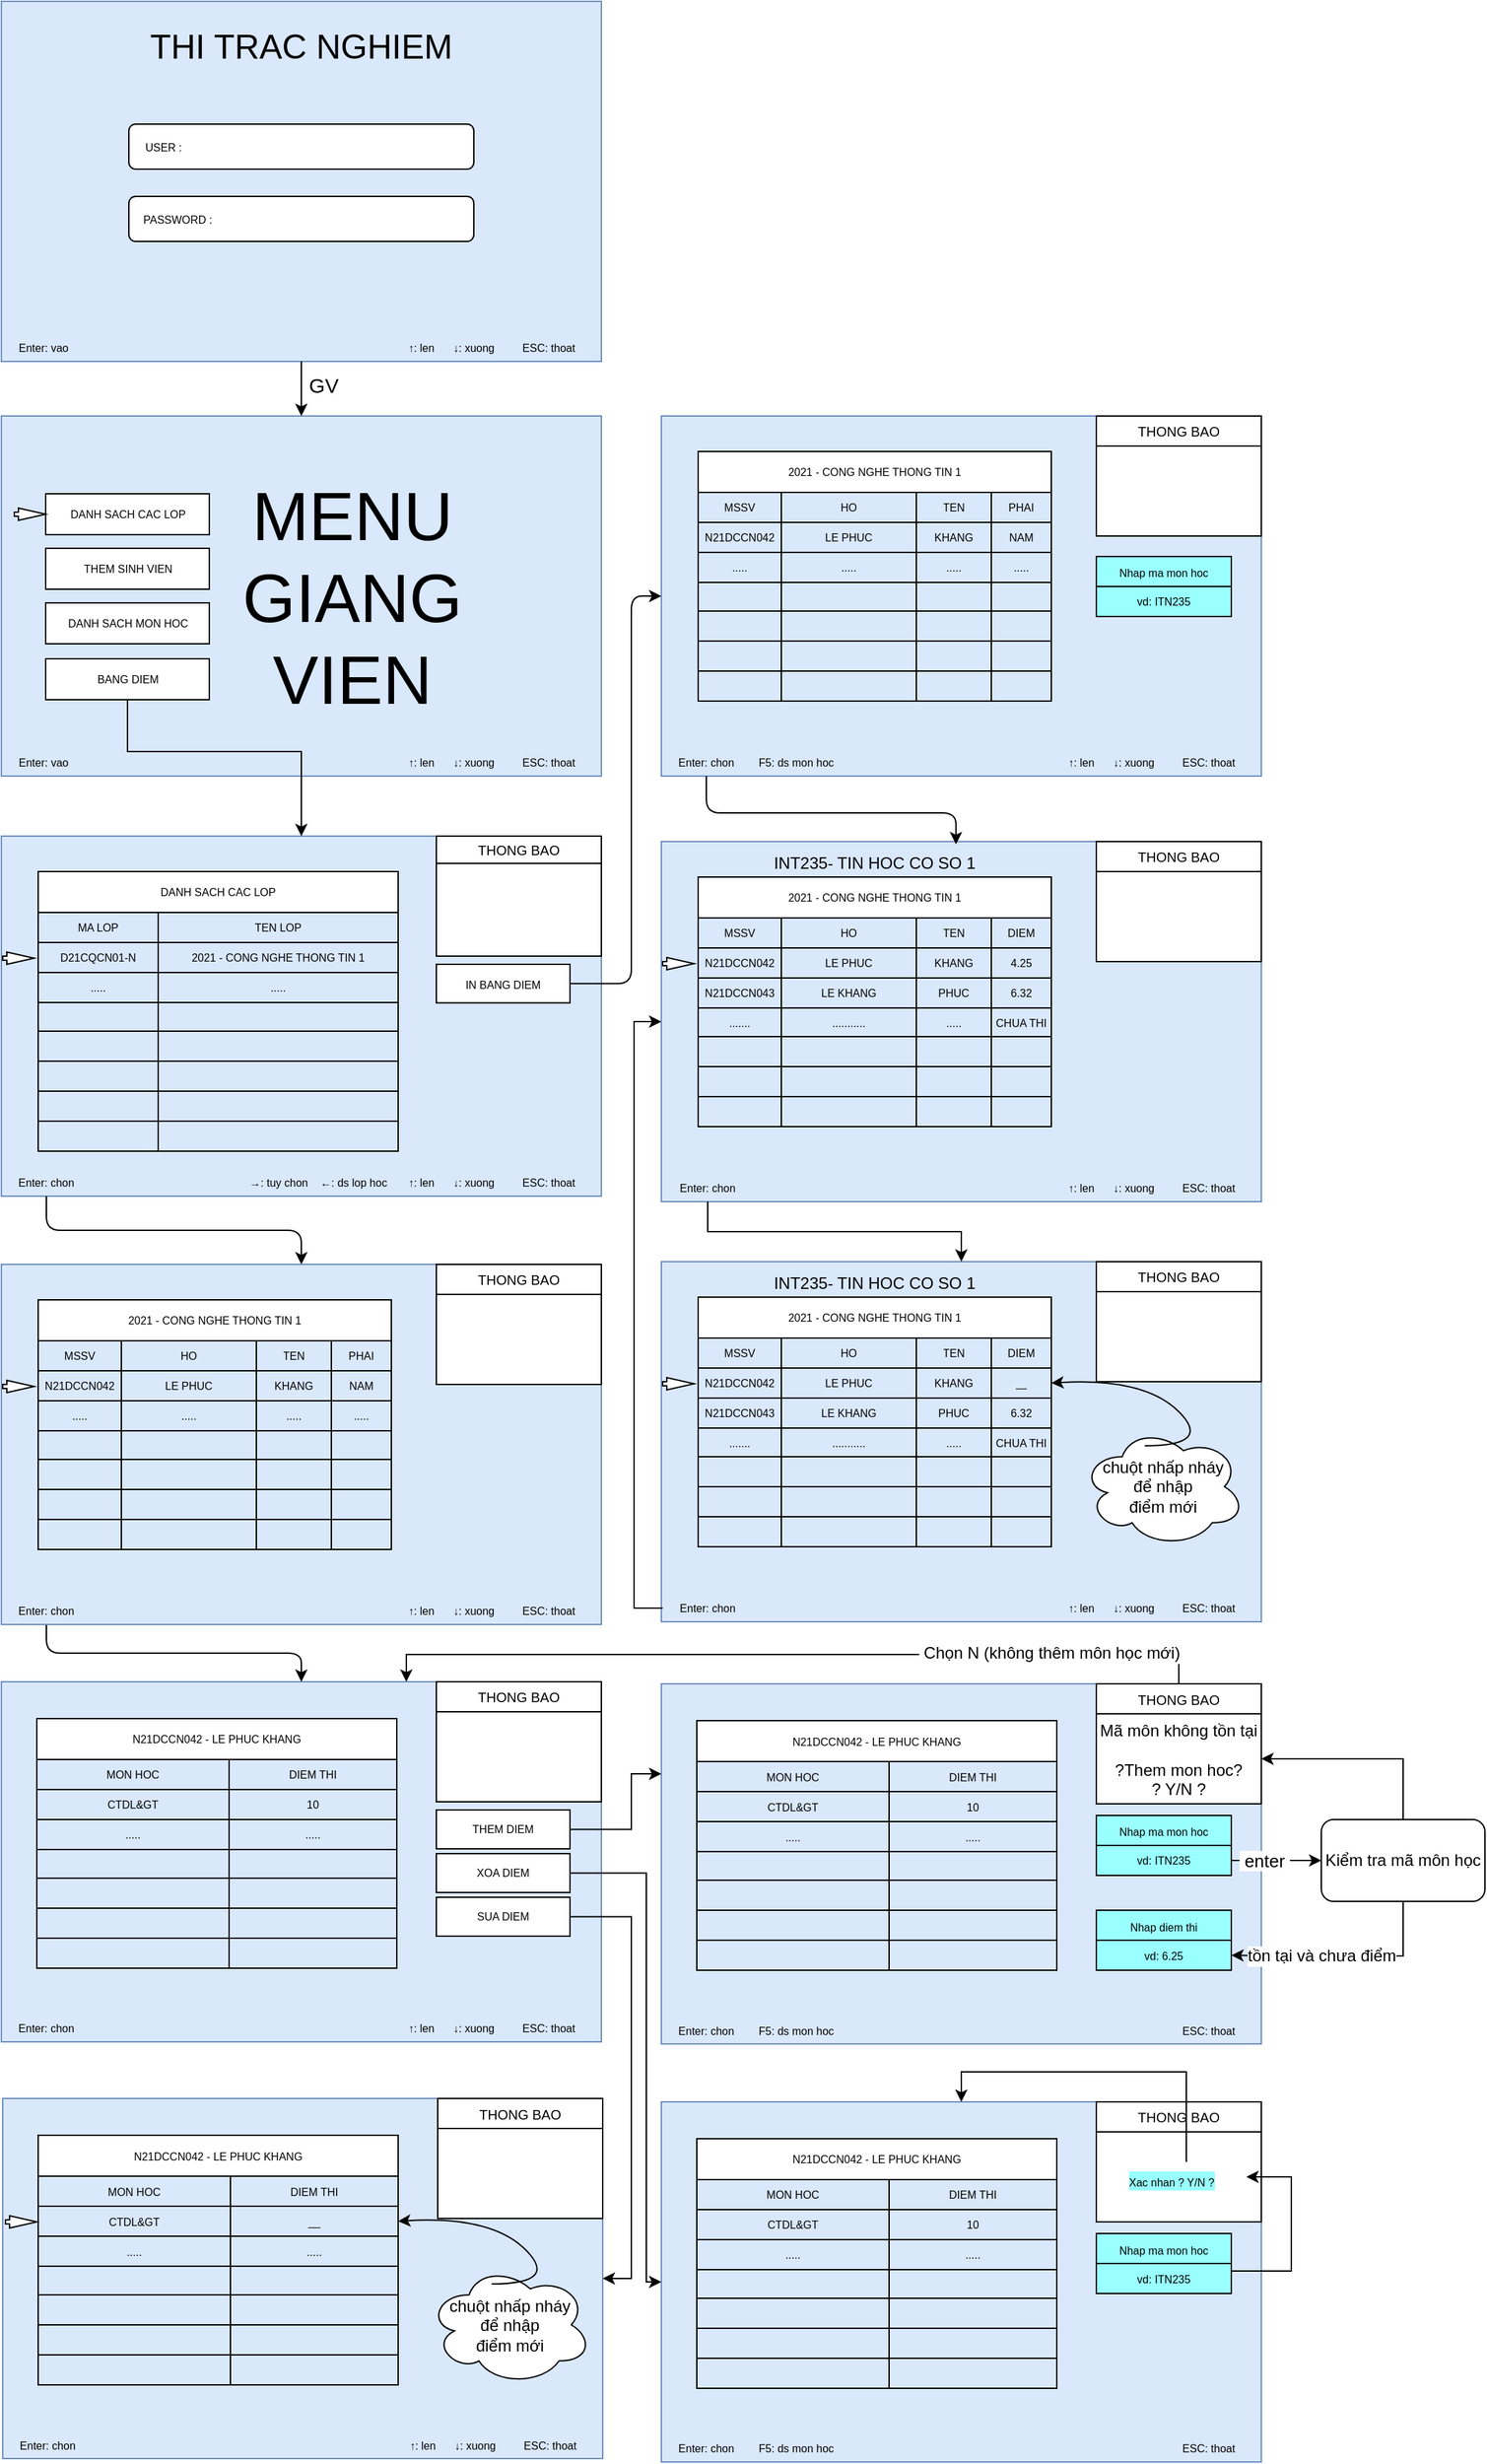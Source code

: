 <mxfile version="13.9.9" type="device"><diagram name="Page-1" id="822b0af5-4adb-64df-f703-e8dfc1f81529"><mxGraphModel dx="7760" dy="3835" grid="1" gridSize="11" guides="1" tooltips="1" connect="1" arrows="1" fold="1" page="1" pageScale="1" pageWidth="1100" pageHeight="850" background="#ffffff" math="0" shadow="0"><root><mxCell id="0"/><mxCell id="1" parent="0"/><mxCell id="94sFapalv4j6RZbOrk6a-9" value="" style="group;fontSize=8;" parent="1" vertex="1" connectable="0"><mxGeometry x="-1100" width="440" height="264" as="geometry"/></mxCell><mxCell id="94sFapalv4j6RZbOrk6a-8" value="" style="group;fillColor=#dae8fc;strokeColor=#6c8ebf;fontSize=8;" parent="94sFapalv4j6RZbOrk6a-9" vertex="1" connectable="0"><mxGeometry width="440" height="264" as="geometry"/></mxCell><mxCell id="94sFapalv4j6RZbOrk6a-1" value="" style="rounded=0;whiteSpace=wrap;html=1;fillColor=#dae8fc;strokeColor=#6c8ebf;fontSize=8;" parent="94sFapalv4j6RZbOrk6a-8" vertex="1"><mxGeometry width="440" height="264" as="geometry"/></mxCell><mxCell id="94sFapalv4j6RZbOrk6a-7" value="ESC: thoat" style="text;html=1;strokeColor=none;fillColor=none;align=center;verticalAlign=middle;whiteSpace=wrap;rounded=0;fontSize=8;" parent="94sFapalv4j6RZbOrk6a-8" vertex="1"><mxGeometry x="361.5" y="244" width="78.5" height="20" as="geometry"/></mxCell><mxCell id="94sFapalv4j6RZbOrk6a-28" value="↑: len" style="text;html=1;strokeColor=none;fillColor=none;align=center;verticalAlign=middle;whiteSpace=wrap;rounded=0;fontSize=8;" parent="94sFapalv4j6RZbOrk6a-8" vertex="1"><mxGeometry x="286" y="244" width="44" height="20" as="geometry"/></mxCell><mxCell id="94sFapalv4j6RZbOrk6a-30" value="↓: xuong" style="text;html=1;strokeColor=none;fillColor=none;align=center;verticalAlign=middle;whiteSpace=wrap;rounded=0;fontSize=8;" parent="94sFapalv4j6RZbOrk6a-8" vertex="1"><mxGeometry x="319" y="244" width="55" height="20" as="geometry"/></mxCell><mxCell id="94sFapalv4j6RZbOrk6a-31" value="Enter: vao" style="text;html=1;strokeColor=none;fillColor=none;align=center;verticalAlign=middle;whiteSpace=wrap;rounded=0;fontSize=8;" parent="94sFapalv4j6RZbOrk6a-8" vertex="1"><mxGeometry y="244" width="62" height="20" as="geometry"/></mxCell><mxCell id="94sFapalv4j6RZbOrk6a-2" value="&lt;font style=&quot;font-size: 25px&quot;&gt;THI TRAC NGHIEM&lt;/font&gt;" style="text;html=1;strokeColor=none;fillColor=none;align=center;verticalAlign=middle;whiteSpace=wrap;rounded=0;fontSize=8;" parent="94sFapalv4j6RZbOrk6a-9" vertex="1"><mxGeometry x="77" y="22" width="286" height="20" as="geometry"/></mxCell><mxCell id="94sFapalv4j6RZbOrk6a-3" value="" style="rounded=1;whiteSpace=wrap;html=1;fontSize=8;" parent="94sFapalv4j6RZbOrk6a-9" vertex="1"><mxGeometry x="93.5" y="90" width="253" height="33" as="geometry"/></mxCell><mxCell id="94sFapalv4j6RZbOrk6a-4" value="" style="rounded=1;whiteSpace=wrap;html=1;fontSize=8;" parent="94sFapalv4j6RZbOrk6a-9" vertex="1"><mxGeometry x="93.5" y="143" width="253" height="33" as="geometry"/></mxCell><mxCell id="94sFapalv4j6RZbOrk6a-5" value="USER :" style="text;html=1;strokeColor=none;fillColor=none;align=center;verticalAlign=middle;whiteSpace=wrap;rounded=0;fontSize=8;" parent="94sFapalv4j6RZbOrk6a-9" vertex="1"><mxGeometry x="93.5" y="96.5" width="49.5" height="20" as="geometry"/></mxCell><mxCell id="94sFapalv4j6RZbOrk6a-6" value="PASSWORD :&amp;nbsp;" style="text;html=1;strokeColor=none;fillColor=none;align=center;verticalAlign=middle;whiteSpace=wrap;rounded=0;fontSize=8;" parent="94sFapalv4j6RZbOrk6a-9" vertex="1"><mxGeometry x="93.5" y="149.5" width="73" height="20" as="geometry"/></mxCell><mxCell id="94sFapalv4j6RZbOrk6a-10" value="" style="group;fontSize=8;" parent="1" vertex="1" connectable="0"><mxGeometry x="-1100" y="308" width="440" height="264" as="geometry"/></mxCell><mxCell id="94sFapalv4j6RZbOrk6a-11" value="" style="group;fontSize=8;" parent="94sFapalv4j6RZbOrk6a-10" vertex="1" connectable="0"><mxGeometry y="-4" width="440" height="264" as="geometry"/></mxCell><mxCell id="94sFapalv4j6RZbOrk6a-35" value="" style="group;fontSize=8;" parent="94sFapalv4j6RZbOrk6a-11" vertex="1" connectable="0"><mxGeometry width="440" height="264" as="geometry"/></mxCell><mxCell id="94sFapalv4j6RZbOrk6a-12" value="" style="rounded=0;whiteSpace=wrap;html=1;fillColor=#dae8fc;strokeColor=#6c8ebf;fontSize=8;" parent="94sFapalv4j6RZbOrk6a-35" vertex="1"><mxGeometry width="440" height="264" as="geometry"/></mxCell><mxCell id="94sFapalv4j6RZbOrk6a-13" value="ESC: thoat" style="text;html=1;strokeColor=none;fillColor=none;align=center;verticalAlign=middle;whiteSpace=wrap;rounded=0;fontSize=8;" parent="94sFapalv4j6RZbOrk6a-35" vertex="1"><mxGeometry x="361.5" y="244" width="78.5" height="20" as="geometry"/></mxCell><mxCell id="94sFapalv4j6RZbOrk6a-32" value="↑: len" style="text;html=1;strokeColor=none;fillColor=none;align=center;verticalAlign=middle;whiteSpace=wrap;rounded=0;fontSize=8;" parent="94sFapalv4j6RZbOrk6a-35" vertex="1"><mxGeometry x="286" y="244" width="44" height="20" as="geometry"/></mxCell><mxCell id="94sFapalv4j6RZbOrk6a-33" value="↓: xuong" style="text;html=1;strokeColor=none;fillColor=none;align=center;verticalAlign=middle;whiteSpace=wrap;rounded=0;fontSize=8;" parent="94sFapalv4j6RZbOrk6a-35" vertex="1"><mxGeometry x="319" y="244" width="55" height="20" as="geometry"/></mxCell><mxCell id="94sFapalv4j6RZbOrk6a-34" value="Enter: vao" style="text;html=1;strokeColor=none;fillColor=none;align=center;verticalAlign=middle;whiteSpace=wrap;rounded=0;fontSize=8;" parent="94sFapalv4j6RZbOrk6a-35" vertex="1"><mxGeometry y="244" width="62" height="20" as="geometry"/></mxCell><mxCell id="94sFapalv4j6RZbOrk6a-21" value="&lt;font style=&quot;font-size: 50px;&quot;&gt;MENU GIANG VIEN&lt;/font&gt;" style="text;html=1;strokeColor=none;fillColor=none;align=center;verticalAlign=middle;whiteSpace=wrap;rounded=0;fontSize=50;" parent="94sFapalv4j6RZbOrk6a-35" vertex="1"><mxGeometry x="152.5" y="28" width="209" height="209" as="geometry"/></mxCell><mxCell id="94sFapalv4j6RZbOrk6a-25" value="BANG DIEM" style="rounded=0;whiteSpace=wrap;html=1;direction=west;fontSize=8;" parent="94sFapalv4j6RZbOrk6a-35" vertex="1"><mxGeometry x="32.5" y="178" width="120" height="30" as="geometry"/></mxCell><mxCell id="94sFapalv4j6RZbOrk6a-24" value="DANH SACH MON HOC" style="rounded=0;whiteSpace=wrap;html=1;direction=west;fontSize=8;" parent="94sFapalv4j6RZbOrk6a-35" vertex="1"><mxGeometry x="32.5" y="137" width="120" height="30" as="geometry"/></mxCell><mxCell id="94sFapalv4j6RZbOrk6a-23" value="THEM SINH VIEN" style="rounded=0;whiteSpace=wrap;html=1;direction=west;fontSize=8;" parent="94sFapalv4j6RZbOrk6a-35" vertex="1"><mxGeometry x="32.5" y="97" width="120" height="30" as="geometry"/></mxCell><mxCell id="94sFapalv4j6RZbOrk6a-22" value="DANH SACH CAC LOP" style="rounded=0;whiteSpace=wrap;html=1;direction=west;fontSize=8;" parent="94sFapalv4j6RZbOrk6a-35" vertex="1"><mxGeometry x="32.5" y="57" width="120" height="30" as="geometry"/></mxCell><mxCell id="94sFapalv4j6RZbOrk6a-27" value="" style="html=1;shadow=0;dashed=0;align=center;verticalAlign=middle;shape=mxgraph.arrows2.arrow;dy=0.67;dx=20;notch=0;fontSize=8;" parent="94sFapalv4j6RZbOrk6a-35" vertex="1"><mxGeometry x="9.5" y="67.5" width="23" height="9" as="geometry"/></mxCell><mxCell id="94sFapalv4j6RZbOrk6a-19" style="edgeStyle=orthogonalEdgeStyle;rounded=0;orthogonalLoop=1;jettySize=auto;html=1;fontSize=8;" parent="1" source="94sFapalv4j6RZbOrk6a-1" target="94sFapalv4j6RZbOrk6a-12" edge="1"><mxGeometry relative="1" as="geometry"/></mxCell><mxCell id="94sFapalv4j6RZbOrk6a-20" value="GV" style="text;html=1;strokeColor=none;fillColor=none;align=center;verticalAlign=middle;whiteSpace=wrap;rounded=0;fontSize=15;" parent="1" vertex="1"><mxGeometry x="-880" y="275" width="33" height="11" as="geometry"/></mxCell><mxCell id="94sFapalv4j6RZbOrk6a-36" value="\" style="group;fontSize=8;" parent="1" vertex="1" connectable="0"><mxGeometry x="-1100" y="616" width="440" height="264" as="geometry"/></mxCell><mxCell id="94sFapalv4j6RZbOrk6a-37" value="" style="group;fontSize=8;" parent="94sFapalv4j6RZbOrk6a-36" vertex="1" connectable="0"><mxGeometry y="-4" width="440" height="264" as="geometry"/></mxCell><mxCell id="94sFapalv4j6RZbOrk6a-38" value="" style="group;fontSize=8;" parent="94sFapalv4j6RZbOrk6a-37" vertex="1" connectable="0"><mxGeometry width="440" height="264" as="geometry"/></mxCell><mxCell id="94sFapalv4j6RZbOrk6a-39" value="" style="rounded=0;whiteSpace=wrap;html=1;fillColor=#dae8fc;strokeColor=#6c8ebf;fontSize=8;" parent="94sFapalv4j6RZbOrk6a-38" vertex="1"><mxGeometry width="440" height="264" as="geometry"/></mxCell><mxCell id="94sFapalv4j6RZbOrk6a-40" value="ESC: thoat" style="text;html=1;strokeColor=none;fillColor=none;align=center;verticalAlign=middle;whiteSpace=wrap;rounded=0;fontSize=8;" parent="94sFapalv4j6RZbOrk6a-38" vertex="1"><mxGeometry x="361.5" y="244" width="78.5" height="20" as="geometry"/></mxCell><mxCell id="94sFapalv4j6RZbOrk6a-41" value="↑: len" style="text;html=1;strokeColor=none;fillColor=none;align=center;verticalAlign=middle;whiteSpace=wrap;rounded=0;fontSize=8;" parent="94sFapalv4j6RZbOrk6a-38" vertex="1"><mxGeometry x="286" y="244" width="44" height="20" as="geometry"/></mxCell><mxCell id="94sFapalv4j6RZbOrk6a-42" value="↓: xuong" style="text;html=1;strokeColor=none;fillColor=none;align=center;verticalAlign=middle;whiteSpace=wrap;rounded=0;fontSize=8;" parent="94sFapalv4j6RZbOrk6a-38" vertex="1"><mxGeometry x="319" y="244" width="55" height="20" as="geometry"/></mxCell><mxCell id="94sFapalv4j6RZbOrk6a-43" value="Enter: chon" style="text;html=1;strokeColor=none;fillColor=none;align=center;verticalAlign=middle;whiteSpace=wrap;rounded=0;fontSize=8;" parent="94sFapalv4j6RZbOrk6a-38" vertex="1"><mxGeometry y="244" width="66" height="20" as="geometry"/></mxCell><mxCell id="94sFapalv4j6RZbOrk6a-77" value="&lt;span style=&quot;font-weight: normal; font-size: 8px;&quot;&gt;DANH SACH CAC LOP&lt;/span&gt;" style="shape=table;html=1;whiteSpace=wrap;startSize=30;container=1;collapsible=0;childLayout=tableLayout;fontStyle=1;align=center;fontSize=8;" parent="94sFapalv4j6RZbOrk6a-38" vertex="1"><mxGeometry x="27" y="26" width="264" height="205" as="geometry"/></mxCell><mxCell id="94sFapalv4j6RZbOrk6a-78" value="" style="shape=partialRectangle;html=1;whiteSpace=wrap;collapsible=0;dropTarget=0;pointerEvents=0;fillColor=none;top=0;left=0;bottom=0;right=0;points=[[0,0.5],[1,0.5]];portConstraint=eastwest;fontSize=8;" parent="94sFapalv4j6RZbOrk6a-77" vertex="1"><mxGeometry y="30" width="264" height="22" as="geometry"/></mxCell><mxCell id="94sFapalv4j6RZbOrk6a-79" value="MA LOP" style="shape=partialRectangle;html=1;whiteSpace=wrap;connectable=0;fillColor=none;top=0;left=0;bottom=0;right=0;overflow=hidden;fontSize=8;" parent="94sFapalv4j6RZbOrk6a-78" vertex="1"><mxGeometry width="88" height="22" as="geometry"/></mxCell><mxCell id="94sFapalv4j6RZbOrk6a-80" value="TEN LOP" style="shape=partialRectangle;html=1;whiteSpace=wrap;connectable=0;fillColor=none;top=0;left=0;bottom=0;right=0;overflow=hidden;fontSize=8;" parent="94sFapalv4j6RZbOrk6a-78" vertex="1"><mxGeometry x="88" width="176" height="22" as="geometry"/></mxCell><mxCell id="94sFapalv4j6RZbOrk6a-99" style="shape=partialRectangle;html=1;whiteSpace=wrap;collapsible=0;dropTarget=0;pointerEvents=0;fillColor=none;top=0;left=0;bottom=0;right=0;points=[[0,0.5],[1,0.5]];portConstraint=eastwest;fontSize=8;" parent="94sFapalv4j6RZbOrk6a-77" vertex="1"><mxGeometry y="52" width="264" height="22" as="geometry"/></mxCell><mxCell id="94sFapalv4j6RZbOrk6a-100" value="D21CQCN01-N" style="shape=partialRectangle;html=1;whiteSpace=wrap;connectable=0;fillColor=none;top=0;left=0;bottom=0;right=0;overflow=hidden;fontSize=8;" parent="94sFapalv4j6RZbOrk6a-99" vertex="1"><mxGeometry width="88" height="22" as="geometry"/></mxCell><mxCell id="94sFapalv4j6RZbOrk6a-101" value="2021 - CONG NGHE THONG TIN 1" style="shape=partialRectangle;html=1;whiteSpace=wrap;connectable=0;fillColor=none;top=0;left=0;bottom=0;right=0;overflow=hidden;fontSize=8;" parent="94sFapalv4j6RZbOrk6a-99" vertex="1"><mxGeometry x="88" width="176" height="22" as="geometry"/></mxCell><mxCell id="94sFapalv4j6RZbOrk6a-96" style="shape=partialRectangle;html=1;whiteSpace=wrap;collapsible=0;dropTarget=0;pointerEvents=0;fillColor=none;top=0;left=0;bottom=0;right=0;points=[[0,0.5],[1,0.5]];portConstraint=eastwest;fontSize=8;" parent="94sFapalv4j6RZbOrk6a-77" vertex="1"><mxGeometry y="74" width="264" height="22" as="geometry"/></mxCell><mxCell id="94sFapalv4j6RZbOrk6a-97" value="....." style="shape=partialRectangle;html=1;whiteSpace=wrap;connectable=0;fillColor=none;top=0;left=0;bottom=0;right=0;overflow=hidden;fontSize=8;" parent="94sFapalv4j6RZbOrk6a-96" vertex="1"><mxGeometry width="88" height="22" as="geometry"/></mxCell><mxCell id="94sFapalv4j6RZbOrk6a-98" value="....." style="shape=partialRectangle;html=1;whiteSpace=wrap;connectable=0;fillColor=none;top=0;left=0;bottom=0;right=0;overflow=hidden;fontSize=8;" parent="94sFapalv4j6RZbOrk6a-96" vertex="1"><mxGeometry x="88" width="176" height="22" as="geometry"/></mxCell><mxCell id="94sFapalv4j6RZbOrk6a-93" style="shape=partialRectangle;html=1;whiteSpace=wrap;collapsible=0;dropTarget=0;pointerEvents=0;fillColor=none;top=0;left=0;bottom=0;right=0;points=[[0,0.5],[1,0.5]];portConstraint=eastwest;fontSize=8;" parent="94sFapalv4j6RZbOrk6a-77" vertex="1"><mxGeometry y="96" width="264" height="21" as="geometry"/></mxCell><mxCell id="94sFapalv4j6RZbOrk6a-94" style="shape=partialRectangle;html=1;whiteSpace=wrap;connectable=0;fillColor=none;top=0;left=0;bottom=0;right=0;overflow=hidden;fontSize=8;" parent="94sFapalv4j6RZbOrk6a-93" vertex="1"><mxGeometry width="88" height="21" as="geometry"/></mxCell><mxCell id="94sFapalv4j6RZbOrk6a-95" style="shape=partialRectangle;html=1;whiteSpace=wrap;connectable=0;fillColor=none;top=0;left=0;bottom=0;right=0;overflow=hidden;fontSize=8;" parent="94sFapalv4j6RZbOrk6a-93" vertex="1"><mxGeometry x="88" width="176" height="21" as="geometry"/></mxCell><mxCell id="94sFapalv4j6RZbOrk6a-90" style="shape=partialRectangle;html=1;whiteSpace=wrap;collapsible=0;dropTarget=0;pointerEvents=0;fillColor=none;top=0;left=0;bottom=0;right=0;points=[[0,0.5],[1,0.5]];portConstraint=eastwest;fontSize=8;" parent="94sFapalv4j6RZbOrk6a-77" vertex="1"><mxGeometry y="117" width="264" height="22" as="geometry"/></mxCell><mxCell id="94sFapalv4j6RZbOrk6a-91" style="shape=partialRectangle;html=1;whiteSpace=wrap;connectable=0;fillColor=none;top=0;left=0;bottom=0;right=0;overflow=hidden;fontSize=8;" parent="94sFapalv4j6RZbOrk6a-90" vertex="1"><mxGeometry width="88" height="22" as="geometry"/></mxCell><mxCell id="94sFapalv4j6RZbOrk6a-92" style="shape=partialRectangle;html=1;whiteSpace=wrap;connectable=0;fillColor=none;top=0;left=0;bottom=0;right=0;overflow=hidden;fontSize=8;" parent="94sFapalv4j6RZbOrk6a-90" vertex="1"><mxGeometry x="88" width="176" height="22" as="geometry"/></mxCell><mxCell id="94sFapalv4j6RZbOrk6a-82" value="" style="shape=partialRectangle;html=1;whiteSpace=wrap;collapsible=0;dropTarget=0;pointerEvents=0;fillColor=none;top=0;left=0;bottom=0;right=0;points=[[0,0.5],[1,0.5]];portConstraint=eastwest;fontSize=8;" parent="94sFapalv4j6RZbOrk6a-77" vertex="1"><mxGeometry y="139" width="264" height="22" as="geometry"/></mxCell><mxCell id="94sFapalv4j6RZbOrk6a-83" value="" style="shape=partialRectangle;html=1;whiteSpace=wrap;connectable=0;fillColor=none;top=0;left=0;bottom=0;right=0;overflow=hidden;fontSize=8;" parent="94sFapalv4j6RZbOrk6a-82" vertex="1"><mxGeometry width="88" height="22" as="geometry"/></mxCell><mxCell id="94sFapalv4j6RZbOrk6a-84" value="" style="shape=partialRectangle;html=1;whiteSpace=wrap;connectable=0;fillColor=none;top=0;left=0;bottom=0;right=0;overflow=hidden;fontSize=8;" parent="94sFapalv4j6RZbOrk6a-82" vertex="1"><mxGeometry x="88" width="176" height="22" as="geometry"/></mxCell><mxCell id="94sFapalv4j6RZbOrk6a-86" value="" style="shape=partialRectangle;html=1;whiteSpace=wrap;collapsible=0;dropTarget=0;pointerEvents=0;fillColor=none;top=0;left=0;bottom=0;right=0;points=[[0,0.5],[1,0.5]];portConstraint=eastwest;fontSize=8;" parent="94sFapalv4j6RZbOrk6a-77" vertex="1"><mxGeometry y="161" width="264" height="22" as="geometry"/></mxCell><mxCell id="94sFapalv4j6RZbOrk6a-87" value="" style="shape=partialRectangle;html=1;whiteSpace=wrap;connectable=0;fillColor=none;top=0;left=0;bottom=0;right=0;overflow=hidden;fontSize=8;" parent="94sFapalv4j6RZbOrk6a-86" vertex="1"><mxGeometry width="88" height="22" as="geometry"/></mxCell><mxCell id="94sFapalv4j6RZbOrk6a-88" value="" style="shape=partialRectangle;html=1;whiteSpace=wrap;connectable=0;fillColor=none;top=0;left=0;bottom=0;right=0;overflow=hidden;fontSize=8;" parent="94sFapalv4j6RZbOrk6a-86" vertex="1"><mxGeometry x="88" width="176" height="22" as="geometry"/></mxCell><mxCell id="0bbSlqhwfBOLM-hdrW2h-1" value="" style="shape=partialRectangle;html=1;whiteSpace=wrap;collapsible=0;dropTarget=0;pointerEvents=0;fillColor=none;top=0;left=0;bottom=0;right=0;points=[[0,0.5],[1,0.5]];portConstraint=eastwest;fontSize=8;" parent="94sFapalv4j6RZbOrk6a-77" vertex="1"><mxGeometry y="183" width="264" height="22" as="geometry"/></mxCell><mxCell id="0bbSlqhwfBOLM-hdrW2h-2" value="" style="shape=partialRectangle;html=1;whiteSpace=wrap;connectable=0;fillColor=none;top=0;left=0;bottom=0;right=0;overflow=hidden;fontSize=8;" parent="0bbSlqhwfBOLM-hdrW2h-1" vertex="1"><mxGeometry width="88" height="22" as="geometry"/></mxCell><mxCell id="0bbSlqhwfBOLM-hdrW2h-3" value="" style="shape=partialRectangle;html=1;whiteSpace=wrap;connectable=0;fillColor=none;top=0;left=0;bottom=0;right=0;overflow=hidden;fontSize=8;" parent="0bbSlqhwfBOLM-hdrW2h-1" vertex="1"><mxGeometry x="88" width="176" height="22" as="geometry"/></mxCell><mxCell id="94sFapalv4j6RZbOrk6a-50" value="" style="html=1;shadow=0;dashed=0;align=center;verticalAlign=middle;shape=mxgraph.arrows2.arrow;dy=0.67;dx=20;notch=0;fontSize=8;" parent="94sFapalv4j6RZbOrk6a-38" vertex="1"><mxGeometry x="1" y="85" width="23" height="9" as="geometry"/></mxCell><mxCell id="94sFapalv4j6RZbOrk6a-215" value="" style="shape=table;html=1;whiteSpace=wrap;startSize=0;container=1;collapsible=0;childLayout=tableLayout;fontSize=50;" parent="94sFapalv4j6RZbOrk6a-38" vertex="1"><mxGeometry x="319" width="121" height="88" as="geometry"/></mxCell><mxCell id="94sFapalv4j6RZbOrk6a-220" value="" style="shape=partialRectangle;html=1;whiteSpace=wrap;collapsible=0;dropTarget=0;pointerEvents=0;fillColor=none;top=0;left=0;bottom=0;right=0;points=[[0,0.5],[1,0.5]];portConstraint=eastwest;" parent="94sFapalv4j6RZbOrk6a-215" vertex="1"><mxGeometry width="121" height="20" as="geometry"/></mxCell><mxCell id="94sFapalv4j6RZbOrk6a-221" value="&lt;font style=&quot;font-size: 10px&quot;&gt;THONG BAO&lt;/font&gt;" style="shape=partialRectangle;html=1;whiteSpace=wrap;connectable=0;fillColor=none;top=0;left=0;bottom=0;right=0;overflow=hidden;" parent="94sFapalv4j6RZbOrk6a-220" vertex="1"><mxGeometry width="121" height="20" as="geometry"/></mxCell><mxCell id="94sFapalv4j6RZbOrk6a-224" value="" style="shape=partialRectangle;html=1;whiteSpace=wrap;collapsible=0;dropTarget=0;pointerEvents=0;fillColor=none;top=0;left=0;bottom=0;right=0;points=[[0,0.5],[1,0.5]];portConstraint=eastwest;" parent="94sFapalv4j6RZbOrk6a-215" vertex="1"><mxGeometry y="20" width="121" height="68" as="geometry"/></mxCell><mxCell id="94sFapalv4j6RZbOrk6a-225" value="" style="shape=partialRectangle;html=1;whiteSpace=wrap;connectable=0;fillColor=none;top=0;left=0;bottom=0;right=0;overflow=hidden;" parent="94sFapalv4j6RZbOrk6a-224" vertex="1"><mxGeometry width="121" height="68" as="geometry"/></mxCell><mxCell id="WKT3Smijck8tUZbxLplO-121" value="&lt;font style=&quot;font-size: 8px&quot;&gt;IN BANG DIEM &lt;br&gt;&lt;/font&gt;" style="rounded=0;whiteSpace=wrap;html=1;verticalAlign=top;" parent="94sFapalv4j6RZbOrk6a-38" vertex="1"><mxGeometry x="319" y="94" width="98" height="28.25" as="geometry"/></mxCell><mxCell id="WKT3Smijck8tUZbxLplO-232" value="&lt;font style=&quot;font-size: 8px&quot;&gt;←: ds lop hoc&lt;/font&gt;" style="text;html=1;strokeColor=none;fillColor=none;align=center;verticalAlign=middle;whiteSpace=wrap;rounded=0;fontSize=8;" parent="94sFapalv4j6RZbOrk6a-38" vertex="1"><mxGeometry x="220" y="244" width="77" height="20" as="geometry"/></mxCell><mxCell id="WKT3Smijck8tUZbxLplO-233" value="&lt;font style=&quot;font-size: 8px;&quot;&gt;→: tuy chon&lt;/font&gt;" style="text;html=1;strokeColor=none;fillColor=none;align=center;verticalAlign=middle;whiteSpace=wrap;rounded=0;fontSize=8;" parent="94sFapalv4j6RZbOrk6a-38" vertex="1"><mxGeometry x="165" y="244" width="77" height="20" as="geometry"/></mxCell><mxCell id="94sFapalv4j6RZbOrk6a-233" value="" style="group;fontSize=8;" parent="1" vertex="1" connectable="0"><mxGeometry x="-1100" y="1232" width="440" height="264" as="geometry"/></mxCell><mxCell id="94sFapalv4j6RZbOrk6a-234" value="" style="group;fontSize=8;" parent="94sFapalv4j6RZbOrk6a-233" vertex="1" connectable="0"><mxGeometry width="440" height="264" as="geometry"/></mxCell><mxCell id="94sFapalv4j6RZbOrk6a-235" value="" style="rounded=0;whiteSpace=wrap;html=1;fillColor=#dae8fc;strokeColor=#6c8ebf;fontSize=8;" parent="94sFapalv4j6RZbOrk6a-234" vertex="1"><mxGeometry width="440" height="264" as="geometry"/></mxCell><mxCell id="94sFapalv4j6RZbOrk6a-236" value="ESC: thoat" style="text;html=1;strokeColor=none;fillColor=none;align=center;verticalAlign=middle;whiteSpace=wrap;rounded=0;fontSize=8;" parent="94sFapalv4j6RZbOrk6a-234" vertex="1"><mxGeometry x="361.5" y="244" width="78.5" height="20" as="geometry"/></mxCell><mxCell id="94sFapalv4j6RZbOrk6a-237" value="↑: len" style="text;html=1;strokeColor=none;fillColor=none;align=center;verticalAlign=middle;whiteSpace=wrap;rounded=0;fontSize=8;" parent="94sFapalv4j6RZbOrk6a-234" vertex="1"><mxGeometry x="286" y="244" width="44" height="20" as="geometry"/></mxCell><mxCell id="94sFapalv4j6RZbOrk6a-238" value="↓: xuong" style="text;html=1;strokeColor=none;fillColor=none;align=center;verticalAlign=middle;whiteSpace=wrap;rounded=0;fontSize=8;" parent="94sFapalv4j6RZbOrk6a-234" vertex="1"><mxGeometry x="319" y="244" width="55" height="20" as="geometry"/></mxCell><mxCell id="94sFapalv4j6RZbOrk6a-239" value="Enter: chon" style="text;html=1;strokeColor=none;fillColor=none;align=center;verticalAlign=middle;whiteSpace=wrap;rounded=0;fontSize=8;" parent="94sFapalv4j6RZbOrk6a-234" vertex="1"><mxGeometry y="244" width="66" height="20" as="geometry"/></mxCell><mxCell id="94sFapalv4j6RZbOrk6a-279" value="THEM DIEM" style="rounded=0;whiteSpace=wrap;html=1;fontSize=8;" parent="94sFapalv4j6RZbOrk6a-234" vertex="1"><mxGeometry x="319" y="94" width="98" height="28.5" as="geometry"/></mxCell><mxCell id="94sFapalv4j6RZbOrk6a-280" value="XOA DIEM" style="rounded=0;whiteSpace=wrap;html=1;fontSize=8;" parent="94sFapalv4j6RZbOrk6a-234" vertex="1"><mxGeometry x="319" y="126" width="98" height="28.5" as="geometry"/></mxCell><mxCell id="94sFapalv4j6RZbOrk6a-281" value="SUA DIEM" style="rounded=0;whiteSpace=wrap;html=1;fontSize=8;" parent="94sFapalv4j6RZbOrk6a-234" vertex="1"><mxGeometry x="319" y="158" width="98" height="28.5" as="geometry"/></mxCell><mxCell id="94sFapalv4j6RZbOrk6a-283" value="" style="shape=table;html=1;whiteSpace=wrap;startSize=0;container=1;collapsible=0;childLayout=tableLayout;fontSize=50;" parent="94sFapalv4j6RZbOrk6a-234" vertex="1"><mxGeometry x="319" width="121" height="88" as="geometry"/></mxCell><mxCell id="94sFapalv4j6RZbOrk6a-284" value="" style="shape=partialRectangle;html=1;whiteSpace=wrap;collapsible=0;dropTarget=0;pointerEvents=0;fillColor=none;top=0;left=0;bottom=0;right=0;points=[[0,0.5],[1,0.5]];portConstraint=eastwest;" parent="94sFapalv4j6RZbOrk6a-283" vertex="1"><mxGeometry width="121" height="22" as="geometry"/></mxCell><mxCell id="94sFapalv4j6RZbOrk6a-285" value="&lt;font style=&quot;font-size: 10px&quot;&gt;THONG BAO&lt;/font&gt;" style="shape=partialRectangle;html=1;whiteSpace=wrap;connectable=0;fillColor=none;top=0;left=0;bottom=0;right=0;overflow=hidden;" parent="94sFapalv4j6RZbOrk6a-284" vertex="1"><mxGeometry width="121" height="22" as="geometry"/></mxCell><mxCell id="94sFapalv4j6RZbOrk6a-286" value="" style="shape=partialRectangle;html=1;whiteSpace=wrap;collapsible=0;dropTarget=0;pointerEvents=0;fillColor=none;top=0;left=0;bottom=0;right=0;points=[[0,0.5],[1,0.5]];portConstraint=eastwest;" parent="94sFapalv4j6RZbOrk6a-283" vertex="1"><mxGeometry y="22" width="121" height="66" as="geometry"/></mxCell><mxCell id="94sFapalv4j6RZbOrk6a-287" value="" style="shape=partialRectangle;html=1;whiteSpace=wrap;connectable=0;fillColor=none;top=0;left=0;bottom=0;right=0;overflow=hidden;" parent="94sFapalv4j6RZbOrk6a-286" vertex="1"><mxGeometry width="121" height="66" as="geometry"/></mxCell><mxCell id="94sFapalv4j6RZbOrk6a-288" value="&lt;span style=&quot;font-weight: 400&quot;&gt;N21DCCN042 - LE PHUC KHANG&lt;/span&gt;" style="shape=table;html=1;whiteSpace=wrap;startSize=30;container=1;collapsible=0;childLayout=tableLayout;fontStyle=1;align=center;fontSize=8;" parent="94sFapalv4j6RZbOrk6a-234" vertex="1"><mxGeometry x="26" y="27" width="264" height="183" as="geometry"/></mxCell><mxCell id="94sFapalv4j6RZbOrk6a-289" value="" style="shape=partialRectangle;html=1;whiteSpace=wrap;collapsible=0;dropTarget=0;pointerEvents=0;fillColor=none;top=0;left=0;bottom=0;right=0;points=[[0,0.5],[1,0.5]];portConstraint=eastwest;fontSize=8;" parent="94sFapalv4j6RZbOrk6a-288" vertex="1"><mxGeometry y="30" width="264" height="22" as="geometry"/></mxCell><mxCell id="94sFapalv4j6RZbOrk6a-290" value="MON HOC" style="shape=partialRectangle;html=1;whiteSpace=wrap;connectable=0;fillColor=none;top=0;left=0;bottom=0;right=0;overflow=hidden;fontSize=8;" parent="94sFapalv4j6RZbOrk6a-289" vertex="1"><mxGeometry width="141" height="22" as="geometry"/></mxCell><mxCell id="94sFapalv4j6RZbOrk6a-291" value="DIEM THI" style="shape=partialRectangle;html=1;whiteSpace=wrap;connectable=0;fillColor=none;top=0;left=0;bottom=0;right=0;overflow=hidden;fontSize=8;" parent="94sFapalv4j6RZbOrk6a-289" vertex="1"><mxGeometry x="141" width="123" height="22" as="geometry"/></mxCell><mxCell id="94sFapalv4j6RZbOrk6a-292" style="shape=partialRectangle;html=1;whiteSpace=wrap;collapsible=0;dropTarget=0;pointerEvents=0;fillColor=none;top=0;left=0;bottom=0;right=0;points=[[0,0.5],[1,0.5]];portConstraint=eastwest;fontSize=8;" parent="94sFapalv4j6RZbOrk6a-288" vertex="1"><mxGeometry y="52" width="264" height="22" as="geometry"/></mxCell><mxCell id="94sFapalv4j6RZbOrk6a-293" value="CTDL&amp;amp;GT" style="shape=partialRectangle;html=1;whiteSpace=wrap;connectable=0;fillColor=none;top=0;left=0;bottom=0;right=0;overflow=hidden;fontSize=8;" parent="94sFapalv4j6RZbOrk6a-292" vertex="1"><mxGeometry width="141" height="22" as="geometry"/></mxCell><mxCell id="94sFapalv4j6RZbOrk6a-294" value="10" style="shape=partialRectangle;html=1;whiteSpace=wrap;connectable=0;fillColor=none;top=0;left=0;bottom=0;right=0;overflow=hidden;fontSize=8;" parent="94sFapalv4j6RZbOrk6a-292" vertex="1"><mxGeometry x="141" width="123" height="22" as="geometry"/></mxCell><mxCell id="94sFapalv4j6RZbOrk6a-295" style="shape=partialRectangle;html=1;whiteSpace=wrap;collapsible=0;dropTarget=0;pointerEvents=0;fillColor=none;top=0;left=0;bottom=0;right=0;points=[[0,0.5],[1,0.5]];portConstraint=eastwest;fontSize=8;" parent="94sFapalv4j6RZbOrk6a-288" vertex="1"><mxGeometry y="74" width="264" height="22" as="geometry"/></mxCell><mxCell id="94sFapalv4j6RZbOrk6a-296" value="....." style="shape=partialRectangle;html=1;whiteSpace=wrap;connectable=0;fillColor=none;top=0;left=0;bottom=0;right=0;overflow=hidden;fontSize=8;" parent="94sFapalv4j6RZbOrk6a-295" vertex="1"><mxGeometry width="141" height="22" as="geometry"/></mxCell><mxCell id="94sFapalv4j6RZbOrk6a-297" value="....." style="shape=partialRectangle;html=1;whiteSpace=wrap;connectable=0;fillColor=none;top=0;left=0;bottom=0;right=0;overflow=hidden;fontSize=8;" parent="94sFapalv4j6RZbOrk6a-295" vertex="1"><mxGeometry x="141" width="123" height="22" as="geometry"/></mxCell><mxCell id="94sFapalv4j6RZbOrk6a-298" style="shape=partialRectangle;html=1;whiteSpace=wrap;collapsible=0;dropTarget=0;pointerEvents=0;fillColor=none;top=0;left=0;bottom=0;right=0;points=[[0,0.5],[1,0.5]];portConstraint=eastwest;fontSize=8;" parent="94sFapalv4j6RZbOrk6a-288" vertex="1"><mxGeometry y="96" width="264" height="21" as="geometry"/></mxCell><mxCell id="94sFapalv4j6RZbOrk6a-299" style="shape=partialRectangle;html=1;whiteSpace=wrap;connectable=0;fillColor=none;top=0;left=0;bottom=0;right=0;overflow=hidden;fontSize=8;" parent="94sFapalv4j6RZbOrk6a-298" vertex="1"><mxGeometry width="141" height="21" as="geometry"/></mxCell><mxCell id="94sFapalv4j6RZbOrk6a-300" style="shape=partialRectangle;html=1;whiteSpace=wrap;connectable=0;fillColor=none;top=0;left=0;bottom=0;right=0;overflow=hidden;fontSize=8;" parent="94sFapalv4j6RZbOrk6a-298" vertex="1"><mxGeometry x="141" width="123" height="21" as="geometry"/></mxCell><mxCell id="94sFapalv4j6RZbOrk6a-301" style="shape=partialRectangle;html=1;whiteSpace=wrap;collapsible=0;dropTarget=0;pointerEvents=0;fillColor=none;top=0;left=0;bottom=0;right=0;points=[[0,0.5],[1,0.5]];portConstraint=eastwest;fontSize=8;" parent="94sFapalv4j6RZbOrk6a-288" vertex="1"><mxGeometry y="117" width="264" height="22" as="geometry"/></mxCell><mxCell id="94sFapalv4j6RZbOrk6a-302" style="shape=partialRectangle;html=1;whiteSpace=wrap;connectable=0;fillColor=none;top=0;left=0;bottom=0;right=0;overflow=hidden;fontSize=8;" parent="94sFapalv4j6RZbOrk6a-301" vertex="1"><mxGeometry width="141" height="22" as="geometry"/></mxCell><mxCell id="94sFapalv4j6RZbOrk6a-303" style="shape=partialRectangle;html=1;whiteSpace=wrap;connectable=0;fillColor=none;top=0;left=0;bottom=0;right=0;overflow=hidden;fontSize=8;" parent="94sFapalv4j6RZbOrk6a-301" vertex="1"><mxGeometry x="141" width="123" height="22" as="geometry"/></mxCell><mxCell id="94sFapalv4j6RZbOrk6a-304" value="" style="shape=partialRectangle;html=1;whiteSpace=wrap;collapsible=0;dropTarget=0;pointerEvents=0;fillColor=none;top=0;left=0;bottom=0;right=0;points=[[0,0.5],[1,0.5]];portConstraint=eastwest;fontSize=8;" parent="94sFapalv4j6RZbOrk6a-288" vertex="1"><mxGeometry y="139" width="264" height="22" as="geometry"/></mxCell><mxCell id="94sFapalv4j6RZbOrk6a-305" value="" style="shape=partialRectangle;html=1;whiteSpace=wrap;connectable=0;fillColor=none;top=0;left=0;bottom=0;right=0;overflow=hidden;fontSize=8;" parent="94sFapalv4j6RZbOrk6a-304" vertex="1"><mxGeometry width="141" height="22" as="geometry"/></mxCell><mxCell id="94sFapalv4j6RZbOrk6a-306" value="" style="shape=partialRectangle;html=1;whiteSpace=wrap;connectable=0;fillColor=none;top=0;left=0;bottom=0;right=0;overflow=hidden;fontSize=8;" parent="94sFapalv4j6RZbOrk6a-304" vertex="1"><mxGeometry x="141" width="123" height="22" as="geometry"/></mxCell><mxCell id="94sFapalv4j6RZbOrk6a-307" value="" style="shape=partialRectangle;html=1;whiteSpace=wrap;collapsible=0;dropTarget=0;pointerEvents=0;fillColor=none;top=0;left=0;bottom=0;right=0;points=[[0,0.5],[1,0.5]];portConstraint=eastwest;fontSize=8;" parent="94sFapalv4j6RZbOrk6a-288" vertex="1"><mxGeometry y="161" width="264" height="22" as="geometry"/></mxCell><mxCell id="94sFapalv4j6RZbOrk6a-308" value="" style="shape=partialRectangle;html=1;whiteSpace=wrap;connectable=0;fillColor=none;top=0;left=0;bottom=0;right=0;overflow=hidden;fontSize=8;" parent="94sFapalv4j6RZbOrk6a-307" vertex="1"><mxGeometry width="141" height="22" as="geometry"/></mxCell><mxCell id="94sFapalv4j6RZbOrk6a-309" value="" style="shape=partialRectangle;html=1;whiteSpace=wrap;connectable=0;fillColor=none;top=0;left=0;bottom=0;right=0;overflow=hidden;fontSize=8;" parent="94sFapalv4j6RZbOrk6a-307" vertex="1"><mxGeometry x="141" width="123" height="22" as="geometry"/></mxCell><mxCell id="WKT3Smijck8tUZbxLplO-6" style="edgeStyle=orthogonalEdgeStyle;rounded=0;orthogonalLoop=1;jettySize=auto;html=1;entryX=0.5;entryY=0;entryDx=0;entryDy=0;exitX=0.5;exitY=0;exitDx=0;exitDy=0;" parent="1" source="94sFapalv4j6RZbOrk6a-25" target="94sFapalv4j6RZbOrk6a-39" edge="1"><mxGeometry relative="1" as="geometry"><Array as="points"><mxPoint x="-1007" y="550"/><mxPoint x="-880" y="550"/></Array></mxGeometry></mxCell><mxCell id="WKT3Smijck8tUZbxLplO-123" value="" style="group;fontSize=8;" parent="1" vertex="1" connectable="0"><mxGeometry x="-616" y="616" width="440" height="264" as="geometry"/></mxCell><mxCell id="WKT3Smijck8tUZbxLplO-124" value="" style="group;fontSize=8;" parent="WKT3Smijck8tUZbxLplO-123" vertex="1" connectable="0"><mxGeometry width="440" height="264" as="geometry"/></mxCell><mxCell id="WKT3Smijck8tUZbxLplO-125" value="" style="rounded=0;whiteSpace=wrap;html=1;fillColor=#dae8fc;strokeColor=#6c8ebf;fontSize=8;" parent="WKT3Smijck8tUZbxLplO-124" vertex="1"><mxGeometry width="440" height="264" as="geometry"/></mxCell><mxCell id="WKT3Smijck8tUZbxLplO-126" value="ESC: thoat" style="text;html=1;strokeColor=none;fillColor=none;align=center;verticalAlign=middle;whiteSpace=wrap;rounded=0;fontSize=8;" parent="WKT3Smijck8tUZbxLplO-124" vertex="1"><mxGeometry x="361.5" y="244" width="78.5" height="20" as="geometry"/></mxCell><mxCell id="WKT3Smijck8tUZbxLplO-127" value="↑: len" style="text;html=1;strokeColor=none;fillColor=none;align=center;verticalAlign=middle;whiteSpace=wrap;rounded=0;fontSize=8;" parent="WKT3Smijck8tUZbxLplO-124" vertex="1"><mxGeometry x="286" y="244" width="44" height="20" as="geometry"/></mxCell><mxCell id="WKT3Smijck8tUZbxLplO-128" value="↓: xuong" style="text;html=1;strokeColor=none;fillColor=none;align=center;verticalAlign=middle;whiteSpace=wrap;rounded=0;fontSize=8;" parent="WKT3Smijck8tUZbxLplO-124" vertex="1"><mxGeometry x="319" y="244" width="55" height="20" as="geometry"/></mxCell><mxCell id="WKT3Smijck8tUZbxLplO-130" value="&lt;span style=&quot;font-weight: normal; font-size: 8px;&quot;&gt;2021 - CONG NGHE THONG TIN 1&lt;/span&gt;" style="shape=table;html=1;whiteSpace=wrap;startSize=30;container=1;collapsible=0;childLayout=tableLayout;fontStyle=1;align=center;fontSize=8;" parent="WKT3Smijck8tUZbxLplO-124" vertex="1"><mxGeometry x="27" y="26" width="259" height="183" as="geometry"/></mxCell><mxCell id="WKT3Smijck8tUZbxLplO-131" value="" style="shape=partialRectangle;html=1;whiteSpace=wrap;collapsible=0;dropTarget=0;pointerEvents=0;fillColor=none;top=0;left=0;bottom=0;right=0;points=[[0,0.5],[1,0.5]];portConstraint=eastwest;fontSize=8;" parent="WKT3Smijck8tUZbxLplO-130" vertex="1"><mxGeometry y="30" width="259" height="22" as="geometry"/></mxCell><mxCell id="WKT3Smijck8tUZbxLplO-132" value="MSSV" style="shape=partialRectangle;html=1;whiteSpace=wrap;connectable=0;fillColor=none;top=0;left=0;bottom=0;right=0;overflow=hidden;fontSize=8;" parent="WKT3Smijck8tUZbxLplO-131" vertex="1"><mxGeometry width="61" height="22" as="geometry"/></mxCell><mxCell id="WKT3Smijck8tUZbxLplO-133" value="HO" style="shape=partialRectangle;html=1;whiteSpace=wrap;connectable=0;fillColor=none;top=0;left=0;bottom=0;right=0;overflow=hidden;fontSize=8;" parent="WKT3Smijck8tUZbxLplO-131" vertex="1"><mxGeometry x="61" width="99" height="22" as="geometry"/></mxCell><mxCell id="WKT3Smijck8tUZbxLplO-134" value="TEN" style="shape=partialRectangle;html=1;whiteSpace=wrap;connectable=0;fillColor=none;top=0;left=0;bottom=0;right=0;overflow=hidden;fontSize=8;" parent="WKT3Smijck8tUZbxLplO-131" vertex="1"><mxGeometry x="160" width="55" height="22" as="geometry"/></mxCell><mxCell id="WKT3Smijck8tUZbxLplO-135" value="DIEM" style="shape=partialRectangle;html=1;whiteSpace=wrap;connectable=0;fillColor=none;top=0;left=0;bottom=0;right=0;overflow=hidden;fontSize=8;" parent="WKT3Smijck8tUZbxLplO-131" vertex="1"><mxGeometry x="215" width="44" height="22" as="geometry"/></mxCell><mxCell id="WKT3Smijck8tUZbxLplO-136" style="shape=partialRectangle;html=1;whiteSpace=wrap;collapsible=0;dropTarget=0;pointerEvents=0;fillColor=none;top=0;left=0;bottom=0;right=0;points=[[0,0.5],[1,0.5]];portConstraint=eastwest;fontSize=8;" parent="WKT3Smijck8tUZbxLplO-130" vertex="1"><mxGeometry y="52" width="259" height="22" as="geometry"/></mxCell><mxCell id="WKT3Smijck8tUZbxLplO-137" value="N21DCCN042" style="shape=partialRectangle;html=1;whiteSpace=wrap;connectable=0;fillColor=none;top=0;left=0;bottom=0;right=0;overflow=hidden;fontSize=8;" parent="WKT3Smijck8tUZbxLplO-136" vertex="1"><mxGeometry width="61" height="22" as="geometry"/></mxCell><mxCell id="WKT3Smijck8tUZbxLplO-138" value="LE PHUC" style="shape=partialRectangle;html=1;whiteSpace=wrap;connectable=0;fillColor=none;top=0;left=0;bottom=0;right=0;overflow=hidden;fontSize=8;" parent="WKT3Smijck8tUZbxLplO-136" vertex="1"><mxGeometry x="61" width="99" height="22" as="geometry"/></mxCell><mxCell id="WKT3Smijck8tUZbxLplO-139" value="KHANG" style="shape=partialRectangle;html=1;whiteSpace=wrap;connectable=0;fillColor=none;top=0;left=0;bottom=0;right=0;overflow=hidden;fontSize=8;" parent="WKT3Smijck8tUZbxLplO-136" vertex="1"><mxGeometry x="160" width="55" height="22" as="geometry"/></mxCell><mxCell id="WKT3Smijck8tUZbxLplO-140" value="4.25" style="shape=partialRectangle;html=1;whiteSpace=wrap;connectable=0;fillColor=none;top=0;left=0;bottom=0;right=0;overflow=hidden;fontSize=8;" parent="WKT3Smijck8tUZbxLplO-136" vertex="1"><mxGeometry x="215" width="44" height="22" as="geometry"/></mxCell><mxCell id="WKT3Smijck8tUZbxLplO-141" style="shape=partialRectangle;html=1;whiteSpace=wrap;collapsible=0;dropTarget=0;pointerEvents=0;fillColor=none;top=0;left=0;bottom=0;right=0;points=[[0,0.5],[1,0.5]];portConstraint=eastwest;fontSize=8;" parent="WKT3Smijck8tUZbxLplO-130" vertex="1"><mxGeometry y="74" width="259" height="22" as="geometry"/></mxCell><mxCell id="WKT3Smijck8tUZbxLplO-142" value="N21DCCN043" style="shape=partialRectangle;html=1;whiteSpace=wrap;connectable=0;fillColor=none;top=0;left=0;bottom=0;right=0;overflow=hidden;fontSize=8;" parent="WKT3Smijck8tUZbxLplO-141" vertex="1"><mxGeometry width="61" height="22" as="geometry"/></mxCell><mxCell id="WKT3Smijck8tUZbxLplO-143" value="LE KHANG" style="shape=partialRectangle;html=1;whiteSpace=wrap;connectable=0;fillColor=none;top=0;left=0;bottom=0;right=0;overflow=hidden;fontSize=8;" parent="WKT3Smijck8tUZbxLplO-141" vertex="1"><mxGeometry x="61" width="99" height="22" as="geometry"/></mxCell><mxCell id="WKT3Smijck8tUZbxLplO-144" value="PHUC" style="shape=partialRectangle;html=1;whiteSpace=wrap;connectable=0;fillColor=none;top=0;left=0;bottom=0;right=0;overflow=hidden;fontSize=8;" parent="WKT3Smijck8tUZbxLplO-141" vertex="1"><mxGeometry x="160" width="55" height="22" as="geometry"/></mxCell><mxCell id="WKT3Smijck8tUZbxLplO-145" value="6.32" style="shape=partialRectangle;html=1;whiteSpace=wrap;connectable=0;fillColor=none;top=0;left=0;bottom=0;right=0;overflow=hidden;fontSize=8;" parent="WKT3Smijck8tUZbxLplO-141" vertex="1"><mxGeometry x="215" width="44" height="22" as="geometry"/></mxCell><mxCell id="WKT3Smijck8tUZbxLplO-146" style="shape=partialRectangle;html=1;whiteSpace=wrap;collapsible=0;dropTarget=0;pointerEvents=0;fillColor=none;top=0;left=0;bottom=0;right=0;points=[[0,0.5],[1,0.5]];portConstraint=eastwest;fontSize=8;" parent="WKT3Smijck8tUZbxLplO-130" vertex="1"><mxGeometry y="96" width="259" height="21" as="geometry"/></mxCell><mxCell id="WKT3Smijck8tUZbxLplO-147" value="......." style="shape=partialRectangle;html=1;whiteSpace=wrap;connectable=0;fillColor=none;top=0;left=0;bottom=0;right=0;overflow=hidden;fontSize=8;" parent="WKT3Smijck8tUZbxLplO-146" vertex="1"><mxGeometry width="61" height="21" as="geometry"/></mxCell><mxCell id="WKT3Smijck8tUZbxLplO-148" value="..........." style="shape=partialRectangle;html=1;whiteSpace=wrap;connectable=0;fillColor=none;top=0;left=0;bottom=0;right=0;overflow=hidden;fontSize=8;" parent="WKT3Smijck8tUZbxLplO-146" vertex="1"><mxGeometry x="61" width="99" height="21" as="geometry"/></mxCell><mxCell id="WKT3Smijck8tUZbxLplO-149" value="....." style="shape=partialRectangle;html=1;whiteSpace=wrap;connectable=0;fillColor=none;top=0;left=0;bottom=0;right=0;overflow=hidden;fontSize=8;" parent="WKT3Smijck8tUZbxLplO-146" vertex="1"><mxGeometry x="160" width="55" height="21" as="geometry"/></mxCell><mxCell id="WKT3Smijck8tUZbxLplO-150" value="CHUA THI" style="shape=partialRectangle;html=1;whiteSpace=wrap;connectable=0;fillColor=none;top=0;left=0;bottom=0;right=0;overflow=hidden;fontSize=8;" parent="WKT3Smijck8tUZbxLplO-146" vertex="1"><mxGeometry x="215" width="44" height="21" as="geometry"/></mxCell><mxCell id="WKT3Smijck8tUZbxLplO-151" style="shape=partialRectangle;html=1;whiteSpace=wrap;collapsible=0;dropTarget=0;pointerEvents=0;fillColor=none;top=0;left=0;bottom=0;right=0;points=[[0,0.5],[1,0.5]];portConstraint=eastwest;fontSize=8;" parent="WKT3Smijck8tUZbxLplO-130" vertex="1"><mxGeometry y="117" width="259" height="22" as="geometry"/></mxCell><mxCell id="WKT3Smijck8tUZbxLplO-152" style="shape=partialRectangle;html=1;whiteSpace=wrap;connectable=0;fillColor=none;top=0;left=0;bottom=0;right=0;overflow=hidden;fontSize=8;" parent="WKT3Smijck8tUZbxLplO-151" vertex="1"><mxGeometry width="61" height="22" as="geometry"/></mxCell><mxCell id="WKT3Smijck8tUZbxLplO-153" style="shape=partialRectangle;html=1;whiteSpace=wrap;connectable=0;fillColor=none;top=0;left=0;bottom=0;right=0;overflow=hidden;fontSize=8;" parent="WKT3Smijck8tUZbxLplO-151" vertex="1"><mxGeometry x="61" width="99" height="22" as="geometry"/></mxCell><mxCell id="WKT3Smijck8tUZbxLplO-154" style="shape=partialRectangle;html=1;whiteSpace=wrap;connectable=0;fillColor=none;top=0;left=0;bottom=0;right=0;overflow=hidden;fontSize=8;" parent="WKT3Smijck8tUZbxLplO-151" vertex="1"><mxGeometry x="160" width="55" height="22" as="geometry"/></mxCell><mxCell id="WKT3Smijck8tUZbxLplO-155" style="shape=partialRectangle;html=1;whiteSpace=wrap;connectable=0;fillColor=none;top=0;left=0;bottom=0;right=0;overflow=hidden;fontSize=8;" parent="WKT3Smijck8tUZbxLplO-151" vertex="1"><mxGeometry x="215" width="44" height="22" as="geometry"/></mxCell><mxCell id="WKT3Smijck8tUZbxLplO-156" value="" style="shape=partialRectangle;html=1;whiteSpace=wrap;collapsible=0;dropTarget=0;pointerEvents=0;fillColor=none;top=0;left=0;bottom=0;right=0;points=[[0,0.5],[1,0.5]];portConstraint=eastwest;fontSize=8;" parent="WKT3Smijck8tUZbxLplO-130" vertex="1"><mxGeometry y="139" width="259" height="22" as="geometry"/></mxCell><mxCell id="WKT3Smijck8tUZbxLplO-157" value="" style="shape=partialRectangle;html=1;whiteSpace=wrap;connectable=0;fillColor=none;top=0;left=0;bottom=0;right=0;overflow=hidden;fontSize=8;" parent="WKT3Smijck8tUZbxLplO-156" vertex="1"><mxGeometry width="61" height="22" as="geometry"/></mxCell><mxCell id="WKT3Smijck8tUZbxLplO-158" value="" style="shape=partialRectangle;html=1;whiteSpace=wrap;connectable=0;fillColor=none;top=0;left=0;bottom=0;right=0;overflow=hidden;fontSize=8;" parent="WKT3Smijck8tUZbxLplO-156" vertex="1"><mxGeometry x="61" width="99" height="22" as="geometry"/></mxCell><mxCell id="WKT3Smijck8tUZbxLplO-159" style="shape=partialRectangle;html=1;whiteSpace=wrap;connectable=0;fillColor=none;top=0;left=0;bottom=0;right=0;overflow=hidden;fontSize=8;" parent="WKT3Smijck8tUZbxLplO-156" vertex="1"><mxGeometry x="160" width="55" height="22" as="geometry"/></mxCell><mxCell id="WKT3Smijck8tUZbxLplO-160" style="shape=partialRectangle;html=1;whiteSpace=wrap;connectable=0;fillColor=none;top=0;left=0;bottom=0;right=0;overflow=hidden;fontSize=8;" parent="WKT3Smijck8tUZbxLplO-156" vertex="1"><mxGeometry x="215" width="44" height="22" as="geometry"/></mxCell><mxCell id="WKT3Smijck8tUZbxLplO-161" value="" style="shape=partialRectangle;html=1;whiteSpace=wrap;collapsible=0;dropTarget=0;pointerEvents=0;fillColor=none;top=0;left=0;bottom=0;right=0;points=[[0,0.5],[1,0.5]];portConstraint=eastwest;fontSize=8;" parent="WKT3Smijck8tUZbxLplO-130" vertex="1"><mxGeometry y="161" width="259" height="22" as="geometry"/></mxCell><mxCell id="WKT3Smijck8tUZbxLplO-162" value="" style="shape=partialRectangle;html=1;whiteSpace=wrap;connectable=0;fillColor=none;top=0;left=0;bottom=0;right=0;overflow=hidden;fontSize=8;" parent="WKT3Smijck8tUZbxLplO-161" vertex="1"><mxGeometry width="61" height="22" as="geometry"/></mxCell><mxCell id="WKT3Smijck8tUZbxLplO-163" value="" style="shape=partialRectangle;html=1;whiteSpace=wrap;connectable=0;fillColor=none;top=0;left=0;bottom=0;right=0;overflow=hidden;fontSize=8;" parent="WKT3Smijck8tUZbxLplO-161" vertex="1"><mxGeometry x="61" width="99" height="22" as="geometry"/></mxCell><mxCell id="WKT3Smijck8tUZbxLplO-164" style="shape=partialRectangle;html=1;whiteSpace=wrap;connectable=0;fillColor=none;top=0;left=0;bottom=0;right=0;overflow=hidden;fontSize=8;" parent="WKT3Smijck8tUZbxLplO-161" vertex="1"><mxGeometry x="160" width="55" height="22" as="geometry"/></mxCell><mxCell id="WKT3Smijck8tUZbxLplO-165" style="shape=partialRectangle;html=1;whiteSpace=wrap;connectable=0;fillColor=none;top=0;left=0;bottom=0;right=0;overflow=hidden;fontSize=8;" parent="WKT3Smijck8tUZbxLplO-161" vertex="1"><mxGeometry x="215" width="44" height="22" as="geometry"/></mxCell><mxCell id="WKT3Smijck8tUZbxLplO-166" value="" style="html=1;shadow=0;dashed=0;align=center;verticalAlign=middle;shape=mxgraph.arrows2.arrow;dy=0.67;dx=20;notch=0;fontSize=8;" parent="WKT3Smijck8tUZbxLplO-124" vertex="1"><mxGeometry x="1" y="85" width="23" height="9" as="geometry"/></mxCell><mxCell id="WKT3Smijck8tUZbxLplO-167" value="" style="shape=table;html=1;whiteSpace=wrap;startSize=0;container=1;collapsible=0;childLayout=tableLayout;fontSize=50;" parent="WKT3Smijck8tUZbxLplO-124" vertex="1"><mxGeometry x="319" width="121" height="88" as="geometry"/></mxCell><mxCell id="WKT3Smijck8tUZbxLplO-168" value="" style="shape=partialRectangle;html=1;whiteSpace=wrap;collapsible=0;dropTarget=0;pointerEvents=0;fillColor=none;top=0;left=0;bottom=0;right=0;points=[[0,0.5],[1,0.5]];portConstraint=eastwest;" parent="WKT3Smijck8tUZbxLplO-167" vertex="1"><mxGeometry width="121" height="22" as="geometry"/></mxCell><mxCell id="WKT3Smijck8tUZbxLplO-169" value="&lt;font style=&quot;font-size: 10px&quot;&gt;THONG BAO&lt;/font&gt;" style="shape=partialRectangle;html=1;whiteSpace=wrap;connectable=0;fillColor=none;top=0;left=0;bottom=0;right=0;overflow=hidden;" parent="WKT3Smijck8tUZbxLplO-168" vertex="1"><mxGeometry width="121" height="22" as="geometry"/></mxCell><mxCell id="WKT3Smijck8tUZbxLplO-170" value="" style="shape=partialRectangle;html=1;whiteSpace=wrap;collapsible=0;dropTarget=0;pointerEvents=0;fillColor=none;top=0;left=0;bottom=0;right=0;points=[[0,0.5],[1,0.5]];portConstraint=eastwest;" parent="WKT3Smijck8tUZbxLplO-167" vertex="1"><mxGeometry y="22" width="121" height="66" as="geometry"/></mxCell><mxCell id="WKT3Smijck8tUZbxLplO-171" value="" style="shape=partialRectangle;html=1;whiteSpace=wrap;connectable=0;fillColor=none;top=0;left=0;bottom=0;right=0;overflow=hidden;" parent="WKT3Smijck8tUZbxLplO-170" vertex="1"><mxGeometry width="121" height="66" as="geometry"/></mxCell><mxCell id="WKT3Smijck8tUZbxLplO-174" value="INT235- TIN HOC CO SO 1" style="text;html=1;strokeColor=none;fillColor=none;align=center;verticalAlign=middle;whiteSpace=wrap;rounded=0;sketch=0;" parent="WKT3Smijck8tUZbxLplO-124" vertex="1"><mxGeometry x="27" y="6" width="259" height="20" as="geometry"/></mxCell><mxCell id="gXQ-KG9dUzzWqBoK39gF-135" value="Enter: chon" style="text;html=1;strokeColor=none;fillColor=none;align=center;verticalAlign=middle;whiteSpace=wrap;rounded=0;fontSize=8;" parent="WKT3Smijck8tUZbxLplO-124" vertex="1"><mxGeometry x="1" y="244" width="66" height="20" as="geometry"/></mxCell><mxCell id="WKT3Smijck8tUZbxLplO-175" value="\" style="group;fontSize=8;verticalAlign=top;" parent="1" vertex="1" connectable="0"><mxGeometry x="-616" y="308" width="440" height="265" as="geometry"/></mxCell><mxCell id="WKT3Smijck8tUZbxLplO-176" value="" style="group;fontSize=8;" parent="WKT3Smijck8tUZbxLplO-175" vertex="1" connectable="0"><mxGeometry y="-4" width="440" height="269" as="geometry"/></mxCell><mxCell id="WKT3Smijck8tUZbxLplO-177" value="" style="group;fontSize=8;" parent="WKT3Smijck8tUZbxLplO-176" vertex="1" connectable="0"><mxGeometry width="440" height="269" as="geometry"/></mxCell><mxCell id="WKT3Smijck8tUZbxLplO-178" value="" style="rounded=0;whiteSpace=wrap;html=1;fillColor=#dae8fc;strokeColor=#6c8ebf;fontSize=8;" parent="WKT3Smijck8tUZbxLplO-177" vertex="1"><mxGeometry width="440" height="264" as="geometry"/></mxCell><mxCell id="WKT3Smijck8tUZbxLplO-179" value="ESC: thoat" style="text;html=1;strokeColor=none;fillColor=none;align=center;verticalAlign=middle;whiteSpace=wrap;rounded=0;fontSize=8;" parent="WKT3Smijck8tUZbxLplO-177" vertex="1"><mxGeometry x="361.5" y="244" width="78.5" height="20" as="geometry"/></mxCell><mxCell id="WKT3Smijck8tUZbxLplO-180" value="↑: len" style="text;html=1;strokeColor=none;fillColor=none;align=center;verticalAlign=middle;whiteSpace=wrap;rounded=0;fontSize=8;" parent="WKT3Smijck8tUZbxLplO-177" vertex="1"><mxGeometry x="286" y="244" width="44" height="20" as="geometry"/></mxCell><mxCell id="WKT3Smijck8tUZbxLplO-181" value="↓: xuong" style="text;html=1;strokeColor=none;fillColor=none;align=center;verticalAlign=middle;whiteSpace=wrap;rounded=0;fontSize=8;" parent="WKT3Smijck8tUZbxLplO-177" vertex="1"><mxGeometry x="319" y="244" width="55" height="20" as="geometry"/></mxCell><mxCell id="WKT3Smijck8tUZbxLplO-182" value="Enter: chon" style="text;html=1;strokeColor=none;fillColor=none;align=center;verticalAlign=middle;whiteSpace=wrap;rounded=0;fontSize=8;" parent="WKT3Smijck8tUZbxLplO-177" vertex="1"><mxGeometry y="244" width="66" height="20" as="geometry"/></mxCell><mxCell id="WKT3Smijck8tUZbxLplO-183" value="&lt;span style=&quot;font-weight: normal; font-size: 8px;&quot;&gt;2021 - CONG NGHE THONG TIN 1&lt;/span&gt;" style="shape=table;html=1;whiteSpace=wrap;startSize=30;container=1;collapsible=0;childLayout=tableLayout;fontStyle=1;align=center;fontSize=8;" parent="WKT3Smijck8tUZbxLplO-177" vertex="1"><mxGeometry x="27" y="26" width="259" height="183" as="geometry"/></mxCell><mxCell id="WKT3Smijck8tUZbxLplO-184" value="" style="shape=partialRectangle;html=1;whiteSpace=wrap;collapsible=0;dropTarget=0;pointerEvents=0;fillColor=none;top=0;left=0;bottom=0;right=0;points=[[0,0.5],[1,0.5]];portConstraint=eastwest;fontSize=8;" parent="WKT3Smijck8tUZbxLplO-183" vertex="1"><mxGeometry y="30" width="259" height="22" as="geometry"/></mxCell><mxCell id="WKT3Smijck8tUZbxLplO-185" value="MSSV" style="shape=partialRectangle;html=1;whiteSpace=wrap;connectable=0;fillColor=none;top=0;left=0;bottom=0;right=0;overflow=hidden;fontSize=8;" parent="WKT3Smijck8tUZbxLplO-184" vertex="1"><mxGeometry width="61" height="22" as="geometry"/></mxCell><mxCell id="WKT3Smijck8tUZbxLplO-186" value="HO" style="shape=partialRectangle;html=1;whiteSpace=wrap;connectable=0;fillColor=none;top=0;left=0;bottom=0;right=0;overflow=hidden;fontSize=8;" parent="WKT3Smijck8tUZbxLplO-184" vertex="1"><mxGeometry x="61" width="99" height="22" as="geometry"/></mxCell><mxCell id="WKT3Smijck8tUZbxLplO-187" value="TEN" style="shape=partialRectangle;html=1;whiteSpace=wrap;connectable=0;fillColor=none;top=0;left=0;bottom=0;right=0;overflow=hidden;fontSize=8;" parent="WKT3Smijck8tUZbxLplO-184" vertex="1"><mxGeometry x="160" width="55" height="22" as="geometry"/></mxCell><mxCell id="WKT3Smijck8tUZbxLplO-188" value="PHAI" style="shape=partialRectangle;html=1;whiteSpace=wrap;connectable=0;fillColor=none;top=0;left=0;bottom=0;right=0;overflow=hidden;fontSize=8;" parent="WKT3Smijck8tUZbxLplO-184" vertex="1"><mxGeometry x="215" width="44" height="22" as="geometry"/></mxCell><mxCell id="WKT3Smijck8tUZbxLplO-189" style="shape=partialRectangle;html=1;whiteSpace=wrap;collapsible=0;dropTarget=0;pointerEvents=0;fillColor=none;top=0;left=0;bottom=0;right=0;points=[[0,0.5],[1,0.5]];portConstraint=eastwest;fontSize=8;" parent="WKT3Smijck8tUZbxLplO-183" vertex="1"><mxGeometry y="52" width="259" height="22" as="geometry"/></mxCell><mxCell id="WKT3Smijck8tUZbxLplO-190" value="N21DCCN042" style="shape=partialRectangle;html=1;whiteSpace=wrap;connectable=0;fillColor=none;top=0;left=0;bottom=0;right=0;overflow=hidden;fontSize=8;" parent="WKT3Smijck8tUZbxLplO-189" vertex="1"><mxGeometry width="61" height="22" as="geometry"/></mxCell><mxCell id="WKT3Smijck8tUZbxLplO-191" value="LE PHUC" style="shape=partialRectangle;html=1;whiteSpace=wrap;connectable=0;fillColor=none;top=0;left=0;bottom=0;right=0;overflow=hidden;fontSize=8;" parent="WKT3Smijck8tUZbxLplO-189" vertex="1"><mxGeometry x="61" width="99" height="22" as="geometry"/></mxCell><mxCell id="WKT3Smijck8tUZbxLplO-192" value="KHANG" style="shape=partialRectangle;html=1;whiteSpace=wrap;connectable=0;fillColor=none;top=0;left=0;bottom=0;right=0;overflow=hidden;fontSize=8;" parent="WKT3Smijck8tUZbxLplO-189" vertex="1"><mxGeometry x="160" width="55" height="22" as="geometry"/></mxCell><mxCell id="WKT3Smijck8tUZbxLplO-193" value="NAM" style="shape=partialRectangle;html=1;whiteSpace=wrap;connectable=0;fillColor=none;top=0;left=0;bottom=0;right=0;overflow=hidden;fontSize=8;" parent="WKT3Smijck8tUZbxLplO-189" vertex="1"><mxGeometry x="215" width="44" height="22" as="geometry"/></mxCell><mxCell id="WKT3Smijck8tUZbxLplO-194" style="shape=partialRectangle;html=1;whiteSpace=wrap;collapsible=0;dropTarget=0;pointerEvents=0;fillColor=none;top=0;left=0;bottom=0;right=0;points=[[0,0.5],[1,0.5]];portConstraint=eastwest;fontSize=8;" parent="WKT3Smijck8tUZbxLplO-183" vertex="1"><mxGeometry y="74" width="259" height="22" as="geometry"/></mxCell><mxCell id="WKT3Smijck8tUZbxLplO-195" value="....." style="shape=partialRectangle;html=1;whiteSpace=wrap;connectable=0;fillColor=none;top=0;left=0;bottom=0;right=0;overflow=hidden;fontSize=8;" parent="WKT3Smijck8tUZbxLplO-194" vertex="1"><mxGeometry width="61" height="22" as="geometry"/></mxCell><mxCell id="WKT3Smijck8tUZbxLplO-196" value="....." style="shape=partialRectangle;html=1;whiteSpace=wrap;connectable=0;fillColor=none;top=0;left=0;bottom=0;right=0;overflow=hidden;fontSize=8;" parent="WKT3Smijck8tUZbxLplO-194" vertex="1"><mxGeometry x="61" width="99" height="22" as="geometry"/></mxCell><mxCell id="WKT3Smijck8tUZbxLplO-197" value="....." style="shape=partialRectangle;html=1;whiteSpace=wrap;connectable=0;fillColor=none;top=0;left=0;bottom=0;right=0;overflow=hidden;fontSize=8;" parent="WKT3Smijck8tUZbxLplO-194" vertex="1"><mxGeometry x="160" width="55" height="22" as="geometry"/></mxCell><mxCell id="WKT3Smijck8tUZbxLplO-198" value="....." style="shape=partialRectangle;html=1;whiteSpace=wrap;connectable=0;fillColor=none;top=0;left=0;bottom=0;right=0;overflow=hidden;fontSize=8;" parent="WKT3Smijck8tUZbxLplO-194" vertex="1"><mxGeometry x="215" width="44" height="22" as="geometry"/></mxCell><mxCell id="WKT3Smijck8tUZbxLplO-199" style="shape=partialRectangle;html=1;whiteSpace=wrap;collapsible=0;dropTarget=0;pointerEvents=0;fillColor=none;top=0;left=0;bottom=0;right=0;points=[[0,0.5],[1,0.5]];portConstraint=eastwest;fontSize=8;" parent="WKT3Smijck8tUZbxLplO-183" vertex="1"><mxGeometry y="96" width="259" height="21" as="geometry"/></mxCell><mxCell id="WKT3Smijck8tUZbxLplO-200" style="shape=partialRectangle;html=1;whiteSpace=wrap;connectable=0;fillColor=none;top=0;left=0;bottom=0;right=0;overflow=hidden;fontSize=8;" parent="WKT3Smijck8tUZbxLplO-199" vertex="1"><mxGeometry width="61" height="21" as="geometry"/></mxCell><mxCell id="WKT3Smijck8tUZbxLplO-201" style="shape=partialRectangle;html=1;whiteSpace=wrap;connectable=0;fillColor=none;top=0;left=0;bottom=0;right=0;overflow=hidden;fontSize=8;" parent="WKT3Smijck8tUZbxLplO-199" vertex="1"><mxGeometry x="61" width="99" height="21" as="geometry"/></mxCell><mxCell id="WKT3Smijck8tUZbxLplO-202" style="shape=partialRectangle;html=1;whiteSpace=wrap;connectable=0;fillColor=none;top=0;left=0;bottom=0;right=0;overflow=hidden;fontSize=8;" parent="WKT3Smijck8tUZbxLplO-199" vertex="1"><mxGeometry x="160" width="55" height="21" as="geometry"/></mxCell><mxCell id="WKT3Smijck8tUZbxLplO-203" style="shape=partialRectangle;html=1;whiteSpace=wrap;connectable=0;fillColor=none;top=0;left=0;bottom=0;right=0;overflow=hidden;fontSize=8;" parent="WKT3Smijck8tUZbxLplO-199" vertex="1"><mxGeometry x="215" width="44" height="21" as="geometry"/></mxCell><mxCell id="WKT3Smijck8tUZbxLplO-204" style="shape=partialRectangle;html=1;whiteSpace=wrap;collapsible=0;dropTarget=0;pointerEvents=0;fillColor=none;top=0;left=0;bottom=0;right=0;points=[[0,0.5],[1,0.5]];portConstraint=eastwest;fontSize=8;" parent="WKT3Smijck8tUZbxLplO-183" vertex="1"><mxGeometry y="117" width="259" height="22" as="geometry"/></mxCell><mxCell id="WKT3Smijck8tUZbxLplO-205" style="shape=partialRectangle;html=1;whiteSpace=wrap;connectable=0;fillColor=none;top=0;left=0;bottom=0;right=0;overflow=hidden;fontSize=8;" parent="WKT3Smijck8tUZbxLplO-204" vertex="1"><mxGeometry width="61" height="22" as="geometry"/></mxCell><mxCell id="WKT3Smijck8tUZbxLplO-206" style="shape=partialRectangle;html=1;whiteSpace=wrap;connectable=0;fillColor=none;top=0;left=0;bottom=0;right=0;overflow=hidden;fontSize=8;" parent="WKT3Smijck8tUZbxLplO-204" vertex="1"><mxGeometry x="61" width="99" height="22" as="geometry"/></mxCell><mxCell id="WKT3Smijck8tUZbxLplO-207" style="shape=partialRectangle;html=1;whiteSpace=wrap;connectable=0;fillColor=none;top=0;left=0;bottom=0;right=0;overflow=hidden;fontSize=8;" parent="WKT3Smijck8tUZbxLplO-204" vertex="1"><mxGeometry x="160" width="55" height="22" as="geometry"/></mxCell><mxCell id="WKT3Smijck8tUZbxLplO-208" style="shape=partialRectangle;html=1;whiteSpace=wrap;connectable=0;fillColor=none;top=0;left=0;bottom=0;right=0;overflow=hidden;fontSize=8;" parent="WKT3Smijck8tUZbxLplO-204" vertex="1"><mxGeometry x="215" width="44" height="22" as="geometry"/></mxCell><mxCell id="WKT3Smijck8tUZbxLplO-209" value="" style="shape=partialRectangle;html=1;whiteSpace=wrap;collapsible=0;dropTarget=0;pointerEvents=0;fillColor=none;top=0;left=0;bottom=0;right=0;points=[[0,0.5],[1,0.5]];portConstraint=eastwest;fontSize=8;" parent="WKT3Smijck8tUZbxLplO-183" vertex="1"><mxGeometry y="139" width="259" height="22" as="geometry"/></mxCell><mxCell id="WKT3Smijck8tUZbxLplO-210" value="" style="shape=partialRectangle;html=1;whiteSpace=wrap;connectable=0;fillColor=none;top=0;left=0;bottom=0;right=0;overflow=hidden;fontSize=8;" parent="WKT3Smijck8tUZbxLplO-209" vertex="1"><mxGeometry width="61" height="22" as="geometry"/></mxCell><mxCell id="WKT3Smijck8tUZbxLplO-211" value="" style="shape=partialRectangle;html=1;whiteSpace=wrap;connectable=0;fillColor=none;top=0;left=0;bottom=0;right=0;overflow=hidden;fontSize=8;" parent="WKT3Smijck8tUZbxLplO-209" vertex="1"><mxGeometry x="61" width="99" height="22" as="geometry"/></mxCell><mxCell id="WKT3Smijck8tUZbxLplO-212" style="shape=partialRectangle;html=1;whiteSpace=wrap;connectable=0;fillColor=none;top=0;left=0;bottom=0;right=0;overflow=hidden;fontSize=8;" parent="WKT3Smijck8tUZbxLplO-209" vertex="1"><mxGeometry x="160" width="55" height="22" as="geometry"/></mxCell><mxCell id="WKT3Smijck8tUZbxLplO-213" style="shape=partialRectangle;html=1;whiteSpace=wrap;connectable=0;fillColor=none;top=0;left=0;bottom=0;right=0;overflow=hidden;fontSize=8;" parent="WKT3Smijck8tUZbxLplO-209" vertex="1"><mxGeometry x="215" width="44" height="22" as="geometry"/></mxCell><mxCell id="WKT3Smijck8tUZbxLplO-214" value="" style="shape=partialRectangle;html=1;whiteSpace=wrap;collapsible=0;dropTarget=0;pointerEvents=0;fillColor=none;top=0;left=0;bottom=0;right=0;points=[[0,0.5],[1,0.5]];portConstraint=eastwest;fontSize=8;" parent="WKT3Smijck8tUZbxLplO-183" vertex="1"><mxGeometry y="161" width="259" height="22" as="geometry"/></mxCell><mxCell id="WKT3Smijck8tUZbxLplO-215" value="" style="shape=partialRectangle;html=1;whiteSpace=wrap;connectable=0;fillColor=none;top=0;left=0;bottom=0;right=0;overflow=hidden;fontSize=8;" parent="WKT3Smijck8tUZbxLplO-214" vertex="1"><mxGeometry width="61" height="22" as="geometry"/></mxCell><mxCell id="WKT3Smijck8tUZbxLplO-216" value="" style="shape=partialRectangle;html=1;whiteSpace=wrap;connectable=0;fillColor=none;top=0;left=0;bottom=0;right=0;overflow=hidden;fontSize=8;" parent="WKT3Smijck8tUZbxLplO-214" vertex="1"><mxGeometry x="61" width="99" height="22" as="geometry"/></mxCell><mxCell id="WKT3Smijck8tUZbxLplO-217" style="shape=partialRectangle;html=1;whiteSpace=wrap;connectable=0;fillColor=none;top=0;left=0;bottom=0;right=0;overflow=hidden;fontSize=8;" parent="WKT3Smijck8tUZbxLplO-214" vertex="1"><mxGeometry x="160" width="55" height="22" as="geometry"/></mxCell><mxCell id="WKT3Smijck8tUZbxLplO-218" style="shape=partialRectangle;html=1;whiteSpace=wrap;connectable=0;fillColor=none;top=0;left=0;bottom=0;right=0;overflow=hidden;fontSize=8;" parent="WKT3Smijck8tUZbxLplO-214" vertex="1"><mxGeometry x="215" width="44" height="22" as="geometry"/></mxCell><mxCell id="WKT3Smijck8tUZbxLplO-220" value="" style="shape=table;html=1;whiteSpace=wrap;startSize=0;container=1;collapsible=0;childLayout=tableLayout;fontSize=50;" parent="WKT3Smijck8tUZbxLplO-177" vertex="1"><mxGeometry x="319" width="121" height="88" as="geometry"/></mxCell><mxCell id="WKT3Smijck8tUZbxLplO-221" value="" style="shape=partialRectangle;html=1;whiteSpace=wrap;collapsible=0;dropTarget=0;pointerEvents=0;fillColor=none;top=0;left=0;bottom=0;right=0;points=[[0,0.5],[1,0.5]];portConstraint=eastwest;" parent="WKT3Smijck8tUZbxLplO-220" vertex="1"><mxGeometry width="121" height="22" as="geometry"/></mxCell><mxCell id="WKT3Smijck8tUZbxLplO-222" value="&lt;font style=&quot;font-size: 10px&quot;&gt;THONG BAO&lt;/font&gt;" style="shape=partialRectangle;html=1;whiteSpace=wrap;connectable=0;fillColor=none;top=0;left=0;bottom=0;right=0;overflow=hidden;" parent="WKT3Smijck8tUZbxLplO-221" vertex="1"><mxGeometry width="121" height="22" as="geometry"/></mxCell><mxCell id="WKT3Smijck8tUZbxLplO-223" value="" style="shape=partialRectangle;html=1;whiteSpace=wrap;collapsible=0;dropTarget=0;pointerEvents=0;fillColor=none;top=0;left=0;bottom=0;right=0;points=[[0,0.5],[1,0.5]];portConstraint=eastwest;" parent="WKT3Smijck8tUZbxLplO-220" vertex="1"><mxGeometry y="22" width="121" height="66" as="geometry"/></mxCell><mxCell id="WKT3Smijck8tUZbxLplO-224" value="" style="shape=partialRectangle;html=1;whiteSpace=wrap;connectable=0;fillColor=none;top=0;left=0;bottom=0;right=0;overflow=hidden;" parent="WKT3Smijck8tUZbxLplO-223" vertex="1"><mxGeometry width="121" height="66" as="geometry"/></mxCell><mxCell id="WKT3Smijck8tUZbxLplO-229" value="F5: ds mon hoc" style="text;html=1;strokeColor=none;fillColor=none;align=center;verticalAlign=middle;whiteSpace=wrap;rounded=0;sketch=0;fontSize=8;" parent="WKT3Smijck8tUZbxLplO-177" vertex="1"><mxGeometry x="66" y="244" width="66" height="20" as="geometry"/></mxCell><mxCell id="WKT3Smijck8tUZbxLplO-227" value="&lt;font style=&quot;font-size: 8px&quot;&gt;Nhap ma mon hoc&lt;br&gt;&lt;/font&gt;" style="rounded=0;whiteSpace=wrap;html=1;sketch=0;align=center;verticalAlign=middle;labelBackgroundColor=#99FFFF;fillColor=#99FFFF;" parent="WKT3Smijck8tUZbxLplO-177" vertex="1"><mxGeometry x="319" y="103" width="99" height="22" as="geometry"/></mxCell><mxCell id="WKT3Smijck8tUZbxLplO-230" value="vd: ITN235" style="rounded=0;whiteSpace=wrap;html=1;labelBackgroundColor=#99FFFF;sketch=0;fillColor=#99FFFF;fontSize=8;" parent="WKT3Smijck8tUZbxLplO-177" vertex="1"><mxGeometry x="319" y="125" width="99" height="22" as="geometry"/></mxCell><mxCell id="WKT3Smijck8tUZbxLplO-226" style="edgeStyle=orthogonalEdgeStyle;curved=0;rounded=1;sketch=0;orthogonalLoop=1;jettySize=auto;html=1;exitX=1;exitY=0.5;exitDx=0;exitDy=0;entryX=0;entryY=0.5;entryDx=0;entryDy=0;" parent="1" source="WKT3Smijck8tUZbxLplO-121" target="WKT3Smijck8tUZbxLplO-178" edge="1"><mxGeometry relative="1" as="geometry"><mxPoint x="-616" y="754" as="targetPoint"/><Array as="points"><mxPoint x="-638" y="720"/><mxPoint x="-638" y="436"/></Array></mxGeometry></mxCell><mxCell id="WKT3Smijck8tUZbxLplO-231" style="edgeStyle=orthogonalEdgeStyle;curved=0;rounded=1;sketch=0;orthogonalLoop=1;jettySize=auto;html=1;entryX=0.73;entryY=-0.202;entryDx=0;entryDy=0;entryPerimeter=0;fontSize=8;" parent="1" source="WKT3Smijck8tUZbxLplO-182" target="WKT3Smijck8tUZbxLplO-174" edge="1"><mxGeometry relative="1" as="geometry"/></mxCell><mxCell id="WKT3Smijck8tUZbxLplO-234" style="edgeStyle=orthogonalEdgeStyle;curved=0;rounded=1;sketch=0;orthogonalLoop=1;jettySize=auto;html=1;fontSize=8;" parent="1" source="94sFapalv4j6RZbOrk6a-43" target="94sFapalv4j6RZbOrk6a-165" edge="1"><mxGeometry relative="1" as="geometry"/></mxCell><mxCell id="WKT3Smijck8tUZbxLplO-235" style="edgeStyle=orthogonalEdgeStyle;curved=0;rounded=1;sketch=0;orthogonalLoop=1;jettySize=auto;html=1;entryX=0.5;entryY=0;entryDx=0;entryDy=0;fontSize=8;" parent="1" source="94sFapalv4j6RZbOrk6a-169" target="94sFapalv4j6RZbOrk6a-235" edge="1"><mxGeometry relative="1" as="geometry"/></mxCell><mxCell id="gXQ-KG9dUzzWqBoK39gF-1" value="" style="group;fontSize=8;" parent="1" vertex="1" connectable="0"><mxGeometry x="-616" y="1233.5" width="440" height="264" as="geometry"/></mxCell><mxCell id="gXQ-KG9dUzzWqBoK39gF-2" value="" style="group;fontSize=8;" parent="gXQ-KG9dUzzWqBoK39gF-1" vertex="1" connectable="0"><mxGeometry width="440" height="264" as="geometry"/></mxCell><mxCell id="gXQ-KG9dUzzWqBoK39gF-3" value="" style="rounded=0;whiteSpace=wrap;html=1;fillColor=#dae8fc;strokeColor=#6c8ebf;fontSize=8;" parent="gXQ-KG9dUzzWqBoK39gF-2" vertex="1"><mxGeometry width="440" height="264" as="geometry"/></mxCell><mxCell id="gXQ-KG9dUzzWqBoK39gF-4" value="ESC: thoat" style="text;html=1;strokeColor=none;fillColor=none;align=center;verticalAlign=middle;whiteSpace=wrap;rounded=0;fontSize=8;" parent="gXQ-KG9dUzzWqBoK39gF-2" vertex="1"><mxGeometry x="361.5" y="244" width="78.5" height="20" as="geometry"/></mxCell><mxCell id="gXQ-KG9dUzzWqBoK39gF-7" value="Enter: chon" style="text;html=1;strokeColor=none;fillColor=none;align=center;verticalAlign=middle;whiteSpace=wrap;rounded=0;fontSize=8;" parent="gXQ-KG9dUzzWqBoK39gF-2" vertex="1"><mxGeometry y="244" width="66" height="20" as="geometry"/></mxCell><mxCell id="gXQ-KG9dUzzWqBoK39gF-14" value="" style="shape=table;html=1;whiteSpace=wrap;startSize=0;container=1;collapsible=0;childLayout=tableLayout;fontSize=50;" parent="gXQ-KG9dUzzWqBoK39gF-2" vertex="1"><mxGeometry x="319" width="121" height="88" as="geometry"/></mxCell><mxCell id="gXQ-KG9dUzzWqBoK39gF-15" value="" style="shape=partialRectangle;html=1;whiteSpace=wrap;collapsible=0;dropTarget=0;pointerEvents=0;fillColor=none;top=0;left=0;bottom=0;right=0;points=[[0,0.5],[1,0.5]];portConstraint=eastwest;" parent="gXQ-KG9dUzzWqBoK39gF-14" vertex="1"><mxGeometry width="121" height="22" as="geometry"/></mxCell><mxCell id="gXQ-KG9dUzzWqBoK39gF-16" value="&lt;font style=&quot;font-size: 10px&quot;&gt;THONG BAO&lt;/font&gt;" style="shape=partialRectangle;html=1;whiteSpace=wrap;connectable=0;fillColor=none;top=0;left=0;bottom=0;right=0;overflow=hidden;" parent="gXQ-KG9dUzzWqBoK39gF-15" vertex="1"><mxGeometry width="121" height="22" as="geometry"/></mxCell><mxCell id="gXQ-KG9dUzzWqBoK39gF-17" value="" style="shape=partialRectangle;html=1;whiteSpace=wrap;collapsible=0;dropTarget=0;pointerEvents=0;fillColor=none;top=0;left=0;bottom=0;right=0;points=[[0,0.5],[1,0.5]];portConstraint=eastwest;" parent="gXQ-KG9dUzzWqBoK39gF-14" vertex="1"><mxGeometry y="22" width="121" height="66" as="geometry"/></mxCell><mxCell id="gXQ-KG9dUzzWqBoK39gF-18" value="Mã môn không tồn tại&lt;br&gt;&lt;br&gt;?Them mon hoc?&lt;br&gt;? Y/N ?" style="shape=partialRectangle;html=1;whiteSpace=wrap;connectable=0;fillColor=none;top=0;left=0;bottom=0;right=0;overflow=hidden;" parent="gXQ-KG9dUzzWqBoK39gF-17" vertex="1"><mxGeometry width="121" height="66" as="geometry"/></mxCell><mxCell id="gXQ-KG9dUzzWqBoK39gF-19" value="&lt;span style=&quot;font-weight: 400&quot;&gt;N21DCCN042 - LE PHUC KHANG&lt;/span&gt;" style="shape=table;html=1;whiteSpace=wrap;startSize=30;container=1;collapsible=0;childLayout=tableLayout;fontStyle=1;align=center;fontSize=8;" parent="gXQ-KG9dUzzWqBoK39gF-2" vertex="1"><mxGeometry x="26" y="27" width="264" height="183" as="geometry"/></mxCell><mxCell id="gXQ-KG9dUzzWqBoK39gF-20" value="" style="shape=partialRectangle;html=1;whiteSpace=wrap;collapsible=0;dropTarget=0;pointerEvents=0;fillColor=none;top=0;left=0;bottom=0;right=0;points=[[0,0.5],[1,0.5]];portConstraint=eastwest;fontSize=8;" parent="gXQ-KG9dUzzWqBoK39gF-19" vertex="1"><mxGeometry y="30" width="264" height="22" as="geometry"/></mxCell><mxCell id="gXQ-KG9dUzzWqBoK39gF-21" value="MON HOC" style="shape=partialRectangle;html=1;whiteSpace=wrap;connectable=0;fillColor=none;top=0;left=0;bottom=0;right=0;overflow=hidden;fontSize=8;" parent="gXQ-KG9dUzzWqBoK39gF-20" vertex="1"><mxGeometry width="141" height="22" as="geometry"/></mxCell><mxCell id="gXQ-KG9dUzzWqBoK39gF-22" value="DIEM THI" style="shape=partialRectangle;html=1;whiteSpace=wrap;connectable=0;fillColor=none;top=0;left=0;bottom=0;right=0;overflow=hidden;fontSize=8;" parent="gXQ-KG9dUzzWqBoK39gF-20" vertex="1"><mxGeometry x="141" width="123" height="22" as="geometry"/></mxCell><mxCell id="gXQ-KG9dUzzWqBoK39gF-23" style="shape=partialRectangle;html=1;whiteSpace=wrap;collapsible=0;dropTarget=0;pointerEvents=0;fillColor=none;top=0;left=0;bottom=0;right=0;points=[[0,0.5],[1,0.5]];portConstraint=eastwest;fontSize=8;" parent="gXQ-KG9dUzzWqBoK39gF-19" vertex="1"><mxGeometry y="52" width="264" height="22" as="geometry"/></mxCell><mxCell id="gXQ-KG9dUzzWqBoK39gF-24" value="CTDL&amp;amp;GT" style="shape=partialRectangle;html=1;whiteSpace=wrap;connectable=0;fillColor=none;top=0;left=0;bottom=0;right=0;overflow=hidden;fontSize=8;" parent="gXQ-KG9dUzzWqBoK39gF-23" vertex="1"><mxGeometry width="141" height="22" as="geometry"/></mxCell><mxCell id="gXQ-KG9dUzzWqBoK39gF-25" value="10" style="shape=partialRectangle;html=1;whiteSpace=wrap;connectable=0;fillColor=none;top=0;left=0;bottom=0;right=0;overflow=hidden;fontSize=8;" parent="gXQ-KG9dUzzWqBoK39gF-23" vertex="1"><mxGeometry x="141" width="123" height="22" as="geometry"/></mxCell><mxCell id="gXQ-KG9dUzzWqBoK39gF-26" style="shape=partialRectangle;html=1;whiteSpace=wrap;collapsible=0;dropTarget=0;pointerEvents=0;fillColor=none;top=0;left=0;bottom=0;right=0;points=[[0,0.5],[1,0.5]];portConstraint=eastwest;fontSize=8;" parent="gXQ-KG9dUzzWqBoK39gF-19" vertex="1"><mxGeometry y="74" width="264" height="22" as="geometry"/></mxCell><mxCell id="gXQ-KG9dUzzWqBoK39gF-27" value="....." style="shape=partialRectangle;html=1;whiteSpace=wrap;connectable=0;fillColor=none;top=0;left=0;bottom=0;right=0;overflow=hidden;fontSize=8;" parent="gXQ-KG9dUzzWqBoK39gF-26" vertex="1"><mxGeometry width="141" height="22" as="geometry"/></mxCell><mxCell id="gXQ-KG9dUzzWqBoK39gF-28" value="....." style="shape=partialRectangle;html=1;whiteSpace=wrap;connectable=0;fillColor=none;top=0;left=0;bottom=0;right=0;overflow=hidden;fontSize=8;" parent="gXQ-KG9dUzzWqBoK39gF-26" vertex="1"><mxGeometry x="141" width="123" height="22" as="geometry"/></mxCell><mxCell id="gXQ-KG9dUzzWqBoK39gF-29" style="shape=partialRectangle;html=1;whiteSpace=wrap;collapsible=0;dropTarget=0;pointerEvents=0;fillColor=none;top=0;left=0;bottom=0;right=0;points=[[0,0.5],[1,0.5]];portConstraint=eastwest;fontSize=8;" parent="gXQ-KG9dUzzWqBoK39gF-19" vertex="1"><mxGeometry y="96" width="264" height="21" as="geometry"/></mxCell><mxCell id="gXQ-KG9dUzzWqBoK39gF-30" style="shape=partialRectangle;html=1;whiteSpace=wrap;connectable=0;fillColor=none;top=0;left=0;bottom=0;right=0;overflow=hidden;fontSize=8;" parent="gXQ-KG9dUzzWqBoK39gF-29" vertex="1"><mxGeometry width="141" height="21" as="geometry"/></mxCell><mxCell id="gXQ-KG9dUzzWqBoK39gF-31" style="shape=partialRectangle;html=1;whiteSpace=wrap;connectable=0;fillColor=none;top=0;left=0;bottom=0;right=0;overflow=hidden;fontSize=8;" parent="gXQ-KG9dUzzWqBoK39gF-29" vertex="1"><mxGeometry x="141" width="123" height="21" as="geometry"/></mxCell><mxCell id="gXQ-KG9dUzzWqBoK39gF-32" style="shape=partialRectangle;html=1;whiteSpace=wrap;collapsible=0;dropTarget=0;pointerEvents=0;fillColor=none;top=0;left=0;bottom=0;right=0;points=[[0,0.5],[1,0.5]];portConstraint=eastwest;fontSize=8;" parent="gXQ-KG9dUzzWqBoK39gF-19" vertex="1"><mxGeometry y="117" width="264" height="22" as="geometry"/></mxCell><mxCell id="gXQ-KG9dUzzWqBoK39gF-33" style="shape=partialRectangle;html=1;whiteSpace=wrap;connectable=0;fillColor=none;top=0;left=0;bottom=0;right=0;overflow=hidden;fontSize=8;" parent="gXQ-KG9dUzzWqBoK39gF-32" vertex="1"><mxGeometry width="141" height="22" as="geometry"/></mxCell><mxCell id="gXQ-KG9dUzzWqBoK39gF-34" style="shape=partialRectangle;html=1;whiteSpace=wrap;connectable=0;fillColor=none;top=0;left=0;bottom=0;right=0;overflow=hidden;fontSize=8;" parent="gXQ-KG9dUzzWqBoK39gF-32" vertex="1"><mxGeometry x="141" width="123" height="22" as="geometry"/></mxCell><mxCell id="gXQ-KG9dUzzWqBoK39gF-35" value="" style="shape=partialRectangle;html=1;whiteSpace=wrap;collapsible=0;dropTarget=0;pointerEvents=0;fillColor=none;top=0;left=0;bottom=0;right=0;points=[[0,0.5],[1,0.5]];portConstraint=eastwest;fontSize=8;" parent="gXQ-KG9dUzzWqBoK39gF-19" vertex="1"><mxGeometry y="139" width="264" height="22" as="geometry"/></mxCell><mxCell id="gXQ-KG9dUzzWqBoK39gF-36" value="" style="shape=partialRectangle;html=1;whiteSpace=wrap;connectable=0;fillColor=none;top=0;left=0;bottom=0;right=0;overflow=hidden;fontSize=8;" parent="gXQ-KG9dUzzWqBoK39gF-35" vertex="1"><mxGeometry width="141" height="22" as="geometry"/></mxCell><mxCell id="gXQ-KG9dUzzWqBoK39gF-37" value="" style="shape=partialRectangle;html=1;whiteSpace=wrap;connectable=0;fillColor=none;top=0;left=0;bottom=0;right=0;overflow=hidden;fontSize=8;" parent="gXQ-KG9dUzzWqBoK39gF-35" vertex="1"><mxGeometry x="141" width="123" height="22" as="geometry"/></mxCell><mxCell id="gXQ-KG9dUzzWqBoK39gF-38" value="" style="shape=partialRectangle;html=1;whiteSpace=wrap;collapsible=0;dropTarget=0;pointerEvents=0;fillColor=none;top=0;left=0;bottom=0;right=0;points=[[0,0.5],[1,0.5]];portConstraint=eastwest;fontSize=8;" parent="gXQ-KG9dUzzWqBoK39gF-19" vertex="1"><mxGeometry y="161" width="264" height="22" as="geometry"/></mxCell><mxCell id="gXQ-KG9dUzzWqBoK39gF-39" value="" style="shape=partialRectangle;html=1;whiteSpace=wrap;connectable=0;fillColor=none;top=0;left=0;bottom=0;right=0;overflow=hidden;fontSize=8;" parent="gXQ-KG9dUzzWqBoK39gF-38" vertex="1"><mxGeometry width="141" height="22" as="geometry"/></mxCell><mxCell id="gXQ-KG9dUzzWqBoK39gF-40" value="" style="shape=partialRectangle;html=1;whiteSpace=wrap;connectable=0;fillColor=none;top=0;left=0;bottom=0;right=0;overflow=hidden;fontSize=8;" parent="gXQ-KG9dUzzWqBoK39gF-38" vertex="1"><mxGeometry x="141" width="123" height="22" as="geometry"/></mxCell><mxCell id="gXQ-KG9dUzzWqBoK39gF-82" value="&lt;font style=&quot;font-size: 8px&quot;&gt;Nhap ma mon hoc&lt;br&gt;&lt;/font&gt;" style="rounded=0;whiteSpace=wrap;html=1;sketch=0;align=center;verticalAlign=middle;labelBackgroundColor=#99FFFF;fillColor=#99FFFF;" parent="gXQ-KG9dUzzWqBoK39gF-2" vertex="1"><mxGeometry x="319" y="96.5" width="99" height="22" as="geometry"/></mxCell><mxCell id="gXQ-KG9dUzzWqBoK39gF-87" style="edgeStyle=orthogonalEdgeStyle;rounded=0;orthogonalLoop=1;jettySize=auto;html=1;exitX=1;exitY=0.5;exitDx=0;exitDy=0;" parent="gXQ-KG9dUzzWqBoK39gF-2" source="gXQ-KG9dUzzWqBoK39gF-83" edge="1"><mxGeometry relative="1" as="geometry"><mxPoint x="484" y="129.5" as="targetPoint"/><Array as="points"><mxPoint x="462" y="130"/><mxPoint x="462" y="130"/></Array></mxGeometry></mxCell><mxCell id="gXQ-KG9dUzzWqBoK39gF-88" value="&lt;font style=&quot;font-size: 13px;&quot;&gt;&amp;nbsp;enter&amp;nbsp;&lt;/font&gt;" style="edgeLabel;html=1;align=center;verticalAlign=middle;resizable=0;points=[];fontSize=13;" parent="gXQ-KG9dUzzWqBoK39gF-87" vertex="1" connectable="0"><mxGeometry x="-0.285" relative="1" as="geometry"><mxPoint as="offset"/></mxGeometry></mxCell><mxCell id="gXQ-KG9dUzzWqBoK39gF-83" value="vd: ITN235" style="rounded=0;whiteSpace=wrap;html=1;labelBackgroundColor=#99FFFF;sketch=0;fillColor=#99FFFF;fontSize=8;" parent="gXQ-KG9dUzzWqBoK39gF-2" vertex="1"><mxGeometry x="319" y="118.5" width="99" height="22" as="geometry"/></mxCell><mxCell id="gXQ-KG9dUzzWqBoK39gF-84" value="F5: ds mon hoc" style="text;html=1;strokeColor=none;fillColor=none;align=center;verticalAlign=middle;whiteSpace=wrap;rounded=0;sketch=0;fontSize=8;" parent="gXQ-KG9dUzzWqBoK39gF-2" vertex="1"><mxGeometry x="66" y="244" width="66" height="20" as="geometry"/></mxCell><mxCell id="gXQ-KG9dUzzWqBoK39gF-85" value="vd: 6.25" style="rounded=0;whiteSpace=wrap;html=1;labelBackgroundColor=#99FFFF;sketch=0;fillColor=#99FFFF;fontSize=8;" parent="gXQ-KG9dUzzWqBoK39gF-2" vertex="1"><mxGeometry x="319" y="188" width="99" height="22" as="geometry"/></mxCell><mxCell id="gXQ-KG9dUzzWqBoK39gF-86" value="&lt;font style=&quot;font-size: 8px&quot;&gt;Nhap diem thi&lt;br&gt;&lt;/font&gt;" style="rounded=0;whiteSpace=wrap;html=1;sketch=0;align=center;verticalAlign=middle;labelBackgroundColor=#99FFFF;fillColor=#99FFFF;" parent="gXQ-KG9dUzzWqBoK39gF-2" vertex="1"><mxGeometry x="319" y="166" width="99" height="22" as="geometry"/></mxCell><mxCell id="gXQ-KG9dUzzWqBoK39gF-41" style="edgeStyle=orthogonalEdgeStyle;rounded=0;orthogonalLoop=1;jettySize=auto;html=1;entryX=0;entryY=0.25;entryDx=0;entryDy=0;" parent="1" source="94sFapalv4j6RZbOrk6a-279" target="gXQ-KG9dUzzWqBoK39gF-3" edge="1"><mxGeometry relative="1" as="geometry"><Array as="points"><mxPoint x="-638" y="1340"/><mxPoint x="-638" y="1300"/></Array></mxGeometry></mxCell><mxCell id="gXQ-KG9dUzzWqBoK39gF-90" value="" style="group;fontSize=8;" parent="1" vertex="1" connectable="0"><mxGeometry x="-616" y="1540" width="440" height="264" as="geometry"/></mxCell><mxCell id="gXQ-KG9dUzzWqBoK39gF-91" value="" style="group;fontSize=8;" parent="gXQ-KG9dUzzWqBoK39gF-90" vertex="1" connectable="0"><mxGeometry width="440" height="264" as="geometry"/></mxCell><mxCell id="gXQ-KG9dUzzWqBoK39gF-92" value="" style="rounded=0;whiteSpace=wrap;html=1;fillColor=#dae8fc;strokeColor=#6c8ebf;fontSize=8;" parent="gXQ-KG9dUzzWqBoK39gF-91" vertex="1"><mxGeometry width="440" height="264" as="geometry"/></mxCell><mxCell id="gXQ-KG9dUzzWqBoK39gF-93" value="ESC: thoat" style="text;html=1;strokeColor=none;fillColor=none;align=center;verticalAlign=middle;whiteSpace=wrap;rounded=0;fontSize=8;" parent="gXQ-KG9dUzzWqBoK39gF-91" vertex="1"><mxGeometry x="361.5" y="244" width="78.5" height="20" as="geometry"/></mxCell><mxCell id="gXQ-KG9dUzzWqBoK39gF-94" value="Enter: chon" style="text;html=1;strokeColor=none;fillColor=none;align=center;verticalAlign=middle;whiteSpace=wrap;rounded=0;fontSize=8;" parent="gXQ-KG9dUzzWqBoK39gF-91" vertex="1"><mxGeometry y="244" width="66" height="20" as="geometry"/></mxCell><mxCell id="gXQ-KG9dUzzWqBoK39gF-96" value="" style="shape=table;html=1;whiteSpace=wrap;startSize=0;container=1;collapsible=0;childLayout=tableLayout;fontSize=50;" parent="gXQ-KG9dUzzWqBoK39gF-91" vertex="1"><mxGeometry x="319" width="121" height="88" as="geometry"/></mxCell><mxCell id="gXQ-KG9dUzzWqBoK39gF-97" value="" style="shape=partialRectangle;html=1;whiteSpace=wrap;collapsible=0;dropTarget=0;pointerEvents=0;fillColor=none;top=0;left=0;bottom=0;right=0;points=[[0,0.5],[1,0.5]];portConstraint=eastwest;" parent="gXQ-KG9dUzzWqBoK39gF-96" vertex="1"><mxGeometry width="121" height="22" as="geometry"/></mxCell><mxCell id="gXQ-KG9dUzzWqBoK39gF-98" value="&lt;font style=&quot;font-size: 10px&quot;&gt;THONG BAO&lt;/font&gt;" style="shape=partialRectangle;html=1;whiteSpace=wrap;connectable=0;fillColor=none;top=0;left=0;bottom=0;right=0;overflow=hidden;" parent="gXQ-KG9dUzzWqBoK39gF-97" vertex="1"><mxGeometry width="121" height="22" as="geometry"/></mxCell><mxCell id="gXQ-KG9dUzzWqBoK39gF-99" value="" style="shape=partialRectangle;html=1;whiteSpace=wrap;collapsible=0;dropTarget=0;pointerEvents=0;fillColor=none;top=0;left=0;bottom=0;right=0;points=[[0,0.5],[1,0.5]];portConstraint=eastwest;" parent="gXQ-KG9dUzzWqBoK39gF-96" vertex="1"><mxGeometry y="22" width="121" height="66" as="geometry"/></mxCell><mxCell id="gXQ-KG9dUzzWqBoK39gF-100" value="" style="shape=partialRectangle;html=1;whiteSpace=wrap;connectable=0;fillColor=none;top=0;left=0;bottom=0;right=0;overflow=hidden;" parent="gXQ-KG9dUzzWqBoK39gF-99" vertex="1"><mxGeometry width="121" height="66" as="geometry"/></mxCell><mxCell id="gXQ-KG9dUzzWqBoK39gF-101" value="&lt;span style=&quot;font-weight: 400&quot;&gt;N21DCCN042 - LE PHUC KHANG&lt;/span&gt;" style="shape=table;html=1;whiteSpace=wrap;startSize=30;container=1;collapsible=0;childLayout=tableLayout;fontStyle=1;align=center;fontSize=8;" parent="gXQ-KG9dUzzWqBoK39gF-91" vertex="1"><mxGeometry x="26" y="27" width="264" height="183" as="geometry"/></mxCell><mxCell id="gXQ-KG9dUzzWqBoK39gF-102" value="" style="shape=partialRectangle;html=1;whiteSpace=wrap;collapsible=0;dropTarget=0;pointerEvents=0;fillColor=none;top=0;left=0;bottom=0;right=0;points=[[0,0.5],[1,0.5]];portConstraint=eastwest;fontSize=8;" parent="gXQ-KG9dUzzWqBoK39gF-101" vertex="1"><mxGeometry y="30" width="264" height="22" as="geometry"/></mxCell><mxCell id="gXQ-KG9dUzzWqBoK39gF-103" value="MON HOC" style="shape=partialRectangle;html=1;whiteSpace=wrap;connectable=0;fillColor=none;top=0;left=0;bottom=0;right=0;overflow=hidden;fontSize=8;" parent="gXQ-KG9dUzzWqBoK39gF-102" vertex="1"><mxGeometry width="141" height="22" as="geometry"/></mxCell><mxCell id="gXQ-KG9dUzzWqBoK39gF-104" value="DIEM THI" style="shape=partialRectangle;html=1;whiteSpace=wrap;connectable=0;fillColor=none;top=0;left=0;bottom=0;right=0;overflow=hidden;fontSize=8;" parent="gXQ-KG9dUzzWqBoK39gF-102" vertex="1"><mxGeometry x="141" width="123" height="22" as="geometry"/></mxCell><mxCell id="gXQ-KG9dUzzWqBoK39gF-105" style="shape=partialRectangle;html=1;whiteSpace=wrap;collapsible=0;dropTarget=0;pointerEvents=0;fillColor=none;top=0;left=0;bottom=0;right=0;points=[[0,0.5],[1,0.5]];portConstraint=eastwest;fontSize=8;" parent="gXQ-KG9dUzzWqBoK39gF-101" vertex="1"><mxGeometry y="52" width="264" height="22" as="geometry"/></mxCell><mxCell id="gXQ-KG9dUzzWqBoK39gF-106" value="CTDL&amp;amp;GT" style="shape=partialRectangle;html=1;whiteSpace=wrap;connectable=0;fillColor=none;top=0;left=0;bottom=0;right=0;overflow=hidden;fontSize=8;" parent="gXQ-KG9dUzzWqBoK39gF-105" vertex="1"><mxGeometry width="141" height="22" as="geometry"/></mxCell><mxCell id="gXQ-KG9dUzzWqBoK39gF-107" value="10" style="shape=partialRectangle;html=1;whiteSpace=wrap;connectable=0;fillColor=none;top=0;left=0;bottom=0;right=0;overflow=hidden;fontSize=8;" parent="gXQ-KG9dUzzWqBoK39gF-105" vertex="1"><mxGeometry x="141" width="123" height="22" as="geometry"/></mxCell><mxCell id="gXQ-KG9dUzzWqBoK39gF-108" style="shape=partialRectangle;html=1;whiteSpace=wrap;collapsible=0;dropTarget=0;pointerEvents=0;fillColor=none;top=0;left=0;bottom=0;right=0;points=[[0,0.5],[1,0.5]];portConstraint=eastwest;fontSize=8;" parent="gXQ-KG9dUzzWqBoK39gF-101" vertex="1"><mxGeometry y="74" width="264" height="22" as="geometry"/></mxCell><mxCell id="gXQ-KG9dUzzWqBoK39gF-109" value="....." style="shape=partialRectangle;html=1;whiteSpace=wrap;connectable=0;fillColor=none;top=0;left=0;bottom=0;right=0;overflow=hidden;fontSize=8;" parent="gXQ-KG9dUzzWqBoK39gF-108" vertex="1"><mxGeometry width="141" height="22" as="geometry"/></mxCell><mxCell id="gXQ-KG9dUzzWqBoK39gF-110" value="....." style="shape=partialRectangle;html=1;whiteSpace=wrap;connectable=0;fillColor=none;top=0;left=0;bottom=0;right=0;overflow=hidden;fontSize=8;" parent="gXQ-KG9dUzzWqBoK39gF-108" vertex="1"><mxGeometry x="141" width="123" height="22" as="geometry"/></mxCell><mxCell id="gXQ-KG9dUzzWqBoK39gF-111" style="shape=partialRectangle;html=1;whiteSpace=wrap;collapsible=0;dropTarget=0;pointerEvents=0;fillColor=none;top=0;left=0;bottom=0;right=0;points=[[0,0.5],[1,0.5]];portConstraint=eastwest;fontSize=8;" parent="gXQ-KG9dUzzWqBoK39gF-101" vertex="1"><mxGeometry y="96" width="264" height="21" as="geometry"/></mxCell><mxCell id="gXQ-KG9dUzzWqBoK39gF-112" style="shape=partialRectangle;html=1;whiteSpace=wrap;connectable=0;fillColor=none;top=0;left=0;bottom=0;right=0;overflow=hidden;fontSize=8;" parent="gXQ-KG9dUzzWqBoK39gF-111" vertex="1"><mxGeometry width="141" height="21" as="geometry"/></mxCell><mxCell id="gXQ-KG9dUzzWqBoK39gF-113" style="shape=partialRectangle;html=1;whiteSpace=wrap;connectable=0;fillColor=none;top=0;left=0;bottom=0;right=0;overflow=hidden;fontSize=8;" parent="gXQ-KG9dUzzWqBoK39gF-111" vertex="1"><mxGeometry x="141" width="123" height="21" as="geometry"/></mxCell><mxCell id="gXQ-KG9dUzzWqBoK39gF-114" style="shape=partialRectangle;html=1;whiteSpace=wrap;collapsible=0;dropTarget=0;pointerEvents=0;fillColor=none;top=0;left=0;bottom=0;right=0;points=[[0,0.5],[1,0.5]];portConstraint=eastwest;fontSize=8;" parent="gXQ-KG9dUzzWqBoK39gF-101" vertex="1"><mxGeometry y="117" width="264" height="22" as="geometry"/></mxCell><mxCell id="gXQ-KG9dUzzWqBoK39gF-115" style="shape=partialRectangle;html=1;whiteSpace=wrap;connectable=0;fillColor=none;top=0;left=0;bottom=0;right=0;overflow=hidden;fontSize=8;" parent="gXQ-KG9dUzzWqBoK39gF-114" vertex="1"><mxGeometry width="141" height="22" as="geometry"/></mxCell><mxCell id="gXQ-KG9dUzzWqBoK39gF-116" style="shape=partialRectangle;html=1;whiteSpace=wrap;connectable=0;fillColor=none;top=0;left=0;bottom=0;right=0;overflow=hidden;fontSize=8;" parent="gXQ-KG9dUzzWqBoK39gF-114" vertex="1"><mxGeometry x="141" width="123" height="22" as="geometry"/></mxCell><mxCell id="gXQ-KG9dUzzWqBoK39gF-117" value="" style="shape=partialRectangle;html=1;whiteSpace=wrap;collapsible=0;dropTarget=0;pointerEvents=0;fillColor=none;top=0;left=0;bottom=0;right=0;points=[[0,0.5],[1,0.5]];portConstraint=eastwest;fontSize=8;" parent="gXQ-KG9dUzzWqBoK39gF-101" vertex="1"><mxGeometry y="139" width="264" height="22" as="geometry"/></mxCell><mxCell id="gXQ-KG9dUzzWqBoK39gF-118" value="" style="shape=partialRectangle;html=1;whiteSpace=wrap;connectable=0;fillColor=none;top=0;left=0;bottom=0;right=0;overflow=hidden;fontSize=8;" parent="gXQ-KG9dUzzWqBoK39gF-117" vertex="1"><mxGeometry width="141" height="22" as="geometry"/></mxCell><mxCell id="gXQ-KG9dUzzWqBoK39gF-119" value="" style="shape=partialRectangle;html=1;whiteSpace=wrap;connectable=0;fillColor=none;top=0;left=0;bottom=0;right=0;overflow=hidden;fontSize=8;" parent="gXQ-KG9dUzzWqBoK39gF-117" vertex="1"><mxGeometry x="141" width="123" height="22" as="geometry"/></mxCell><mxCell id="gXQ-KG9dUzzWqBoK39gF-120" value="" style="shape=partialRectangle;html=1;whiteSpace=wrap;collapsible=0;dropTarget=0;pointerEvents=0;fillColor=none;top=0;left=0;bottom=0;right=0;points=[[0,0.5],[1,0.5]];portConstraint=eastwest;fontSize=8;" parent="gXQ-KG9dUzzWqBoK39gF-101" vertex="1"><mxGeometry y="161" width="264" height="22" as="geometry"/></mxCell><mxCell id="gXQ-KG9dUzzWqBoK39gF-121" value="" style="shape=partialRectangle;html=1;whiteSpace=wrap;connectable=0;fillColor=none;top=0;left=0;bottom=0;right=0;overflow=hidden;fontSize=8;" parent="gXQ-KG9dUzzWqBoK39gF-120" vertex="1"><mxGeometry width="141" height="22" as="geometry"/></mxCell><mxCell id="gXQ-KG9dUzzWqBoK39gF-122" value="" style="shape=partialRectangle;html=1;whiteSpace=wrap;connectable=0;fillColor=none;top=0;left=0;bottom=0;right=0;overflow=hidden;fontSize=8;" parent="gXQ-KG9dUzzWqBoK39gF-120" vertex="1"><mxGeometry x="141" width="123" height="22" as="geometry"/></mxCell><mxCell id="gXQ-KG9dUzzWqBoK39gF-123" value="&lt;font style=&quot;font-size: 8px&quot;&gt;Nhap ma mon hoc&lt;br&gt;&lt;/font&gt;" style="rounded=0;whiteSpace=wrap;html=1;sketch=0;align=center;verticalAlign=middle;labelBackgroundColor=#99FFFF;fillColor=#99FFFF;" parent="gXQ-KG9dUzzWqBoK39gF-91" vertex="1"><mxGeometry x="319" y="96.5" width="99" height="22" as="geometry"/></mxCell><mxCell id="gXQ-KG9dUzzWqBoK39gF-131" style="edgeStyle=orthogonalEdgeStyle;rounded=0;orthogonalLoop=1;jettySize=auto;html=1;entryX=1;entryY=0.5;entryDx=0;entryDy=0;exitX=1;exitY=0.25;exitDx=0;exitDy=0;" parent="gXQ-KG9dUzzWqBoK39gF-91" source="gXQ-KG9dUzzWqBoK39gF-126" edge="1"><mxGeometry relative="1" as="geometry"><mxPoint x="429" y="55" as="targetPoint"/><Array as="points"><mxPoint x="462" y="124"/><mxPoint x="462" y="55"/></Array></mxGeometry></mxCell><mxCell id="gXQ-KG9dUzzWqBoK39gF-126" value="vd: ITN235" style="rounded=0;whiteSpace=wrap;html=1;labelBackgroundColor=#99FFFF;sketch=0;fillColor=#99FFFF;fontSize=8;" parent="gXQ-KG9dUzzWqBoK39gF-91" vertex="1"><mxGeometry x="319" y="118.5" width="99" height="22" as="geometry"/></mxCell><mxCell id="gXQ-KG9dUzzWqBoK39gF-127" value="F5: ds mon hoc" style="text;html=1;strokeColor=none;fillColor=none;align=center;verticalAlign=middle;whiteSpace=wrap;rounded=0;sketch=0;fontSize=8;" parent="gXQ-KG9dUzzWqBoK39gF-91" vertex="1"><mxGeometry x="66" y="244" width="66" height="20" as="geometry"/></mxCell><mxCell id="gXQ-KG9dUzzWqBoK39gF-132" value="&lt;span style=&quot;color: rgb(0 , 0 , 0) ; font-family: &amp;#34;helvetica&amp;#34; ; font-style: normal ; font-weight: 400 ; letter-spacing: normal ; text-align: center ; text-indent: 0px ; text-transform: none ; word-spacing: 0px ; background-color: rgb(153 , 255 , 255) ; display: inline ; float: none&quot;&gt;&lt;font style=&quot;font-size: 8px&quot;&gt;Xac nhan ? Y/N ?&lt;/font&gt;&lt;/span&gt;" style="text;whiteSpace=wrap;html=1;" parent="gXQ-KG9dUzzWqBoK39gF-91" vertex="1"><mxGeometry x="341" y="44" width="88" height="33" as="geometry"/></mxCell><mxCell id="gXQ-KG9dUzzWqBoK39gF-133" style="edgeStyle=orthogonalEdgeStyle;rounded=0;orthogonalLoop=1;jettySize=auto;html=1;exitX=0.5;exitY=0;exitDx=0;exitDy=0;entryX=0.5;entryY=0;entryDx=0;entryDy=0;" parent="gXQ-KG9dUzzWqBoK39gF-91" source="gXQ-KG9dUzzWqBoK39gF-132" target="gXQ-KG9dUzzWqBoK39gF-92" edge="1"><mxGeometry relative="1" as="geometry"><mxPoint x="22" y="-22" as="targetPoint"/><Array as="points"><mxPoint x="385" y="-22"/><mxPoint x="220" y="-22"/></Array></mxGeometry></mxCell><mxCell id="gXQ-KG9dUzzWqBoK39gF-130" style="edgeStyle=orthogonalEdgeStyle;rounded=0;orthogonalLoop=1;jettySize=auto;html=1;entryX=0;entryY=0.5;entryDx=0;entryDy=0;" parent="1" source="94sFapalv4j6RZbOrk6a-280" target="gXQ-KG9dUzzWqBoK39gF-92" edge="1"><mxGeometry relative="1" as="geometry"><Array as="points"><mxPoint x="-627" y="1372"/><mxPoint x="-627" y="1672"/></Array></mxGeometry></mxCell><mxCell id="gXQ-KG9dUzzWqBoK39gF-137" value="" style="group;fontSize=8;" parent="1" vertex="1" connectable="0"><mxGeometry x="-616" y="924" width="440" height="264" as="geometry"/></mxCell><mxCell id="gXQ-KG9dUzzWqBoK39gF-138" value="" style="group;fontSize=8;" parent="gXQ-KG9dUzzWqBoK39gF-137" vertex="1" connectable="0"><mxGeometry width="440" height="264" as="geometry"/></mxCell><mxCell id="gXQ-KG9dUzzWqBoK39gF-139" value="" style="rounded=0;whiteSpace=wrap;html=1;fillColor=#dae8fc;strokeColor=#6c8ebf;fontSize=8;" parent="gXQ-KG9dUzzWqBoK39gF-138" vertex="1"><mxGeometry width="440" height="264" as="geometry"/></mxCell><mxCell id="gXQ-KG9dUzzWqBoK39gF-140" value="ESC: thoat" style="text;html=1;strokeColor=none;fillColor=none;align=center;verticalAlign=middle;whiteSpace=wrap;rounded=0;fontSize=8;" parent="gXQ-KG9dUzzWqBoK39gF-138" vertex="1"><mxGeometry x="361.5" y="244" width="78.5" height="20" as="geometry"/></mxCell><mxCell id="gXQ-KG9dUzzWqBoK39gF-141" value="↑: len" style="text;html=1;strokeColor=none;fillColor=none;align=center;verticalAlign=middle;whiteSpace=wrap;rounded=0;fontSize=8;" parent="gXQ-KG9dUzzWqBoK39gF-138" vertex="1"><mxGeometry x="286" y="244" width="44" height="20" as="geometry"/></mxCell><mxCell id="gXQ-KG9dUzzWqBoK39gF-142" value="↓: xuong" style="text;html=1;strokeColor=none;fillColor=none;align=center;verticalAlign=middle;whiteSpace=wrap;rounded=0;fontSize=8;" parent="gXQ-KG9dUzzWqBoK39gF-138" vertex="1"><mxGeometry x="319" y="244" width="55" height="20" as="geometry"/></mxCell><mxCell id="gXQ-KG9dUzzWqBoK39gF-143" value="&lt;span style=&quot;font-weight: normal; font-size: 8px;&quot;&gt;2021 - CONG NGHE THONG TIN 1&lt;/span&gt;" style="shape=table;html=1;whiteSpace=wrap;startSize=30;container=1;collapsible=0;childLayout=tableLayout;fontStyle=1;align=center;fontSize=8;" parent="gXQ-KG9dUzzWqBoK39gF-138" vertex="1"><mxGeometry x="27" y="26" width="259" height="183" as="geometry"/></mxCell><mxCell id="gXQ-KG9dUzzWqBoK39gF-144" value="" style="shape=partialRectangle;html=1;whiteSpace=wrap;collapsible=0;dropTarget=0;pointerEvents=0;fillColor=none;top=0;left=0;bottom=0;right=0;points=[[0,0.5],[1,0.5]];portConstraint=eastwest;fontSize=8;" parent="gXQ-KG9dUzzWqBoK39gF-143" vertex="1"><mxGeometry y="30" width="259" height="22" as="geometry"/></mxCell><mxCell id="gXQ-KG9dUzzWqBoK39gF-145" value="MSSV" style="shape=partialRectangle;html=1;whiteSpace=wrap;connectable=0;fillColor=none;top=0;left=0;bottom=0;right=0;overflow=hidden;fontSize=8;" parent="gXQ-KG9dUzzWqBoK39gF-144" vertex="1"><mxGeometry width="61" height="22" as="geometry"/></mxCell><mxCell id="gXQ-KG9dUzzWqBoK39gF-146" value="HO" style="shape=partialRectangle;html=1;whiteSpace=wrap;connectable=0;fillColor=none;top=0;left=0;bottom=0;right=0;overflow=hidden;fontSize=8;" parent="gXQ-KG9dUzzWqBoK39gF-144" vertex="1"><mxGeometry x="61" width="99" height="22" as="geometry"/></mxCell><mxCell id="gXQ-KG9dUzzWqBoK39gF-147" value="TEN" style="shape=partialRectangle;html=1;whiteSpace=wrap;connectable=0;fillColor=none;top=0;left=0;bottom=0;right=0;overflow=hidden;fontSize=8;" parent="gXQ-KG9dUzzWqBoK39gF-144" vertex="1"><mxGeometry x="160" width="55" height="22" as="geometry"/></mxCell><mxCell id="gXQ-KG9dUzzWqBoK39gF-148" value="DIEM" style="shape=partialRectangle;html=1;whiteSpace=wrap;connectable=0;fillColor=none;top=0;left=0;bottom=0;right=0;overflow=hidden;fontSize=8;" parent="gXQ-KG9dUzzWqBoK39gF-144" vertex="1"><mxGeometry x="215" width="44" height="22" as="geometry"/></mxCell><mxCell id="gXQ-KG9dUzzWqBoK39gF-149" style="shape=partialRectangle;html=1;whiteSpace=wrap;collapsible=0;dropTarget=0;pointerEvents=0;fillColor=none;top=0;left=0;bottom=0;right=0;points=[[0,0.5],[1,0.5]];portConstraint=eastwest;fontSize=8;" parent="gXQ-KG9dUzzWqBoK39gF-143" vertex="1"><mxGeometry y="52" width="259" height="22" as="geometry"/></mxCell><mxCell id="gXQ-KG9dUzzWqBoK39gF-150" value="N21DCCN042" style="shape=partialRectangle;html=1;whiteSpace=wrap;connectable=0;fillColor=none;top=0;left=0;bottom=0;right=0;overflow=hidden;fontSize=8;" parent="gXQ-KG9dUzzWqBoK39gF-149" vertex="1"><mxGeometry width="61" height="22" as="geometry"/></mxCell><mxCell id="gXQ-KG9dUzzWqBoK39gF-151" value="LE PHUC" style="shape=partialRectangle;html=1;whiteSpace=wrap;connectable=0;fillColor=none;top=0;left=0;bottom=0;right=0;overflow=hidden;fontSize=8;" parent="gXQ-KG9dUzzWqBoK39gF-149" vertex="1"><mxGeometry x="61" width="99" height="22" as="geometry"/></mxCell><mxCell id="gXQ-KG9dUzzWqBoK39gF-152" value="KHANG" style="shape=partialRectangle;html=1;whiteSpace=wrap;connectable=0;fillColor=none;top=0;left=0;bottom=0;right=0;overflow=hidden;fontSize=8;" parent="gXQ-KG9dUzzWqBoK39gF-149" vertex="1"><mxGeometry x="160" width="55" height="22" as="geometry"/></mxCell><mxCell id="gXQ-KG9dUzzWqBoK39gF-153" value="__" style="shape=partialRectangle;html=1;whiteSpace=wrap;connectable=0;fillColor=none;top=0;left=0;bottom=0;right=0;overflow=hidden;fontSize=8;" parent="gXQ-KG9dUzzWqBoK39gF-149" vertex="1"><mxGeometry x="215" width="44" height="22" as="geometry"/></mxCell><mxCell id="gXQ-KG9dUzzWqBoK39gF-154" style="shape=partialRectangle;html=1;whiteSpace=wrap;collapsible=0;dropTarget=0;pointerEvents=0;fillColor=none;top=0;left=0;bottom=0;right=0;points=[[0,0.5],[1,0.5]];portConstraint=eastwest;fontSize=8;" parent="gXQ-KG9dUzzWqBoK39gF-143" vertex="1"><mxGeometry y="74" width="259" height="22" as="geometry"/></mxCell><mxCell id="gXQ-KG9dUzzWqBoK39gF-155" value="N21DCCN043" style="shape=partialRectangle;html=1;whiteSpace=wrap;connectable=0;fillColor=none;top=0;left=0;bottom=0;right=0;overflow=hidden;fontSize=8;" parent="gXQ-KG9dUzzWqBoK39gF-154" vertex="1"><mxGeometry width="61" height="22" as="geometry"/></mxCell><mxCell id="gXQ-KG9dUzzWqBoK39gF-156" value="LE KHANG" style="shape=partialRectangle;html=1;whiteSpace=wrap;connectable=0;fillColor=none;top=0;left=0;bottom=0;right=0;overflow=hidden;fontSize=8;" parent="gXQ-KG9dUzzWqBoK39gF-154" vertex="1"><mxGeometry x="61" width="99" height="22" as="geometry"/></mxCell><mxCell id="gXQ-KG9dUzzWqBoK39gF-157" value="PHUC" style="shape=partialRectangle;html=1;whiteSpace=wrap;connectable=0;fillColor=none;top=0;left=0;bottom=0;right=0;overflow=hidden;fontSize=8;" parent="gXQ-KG9dUzzWqBoK39gF-154" vertex="1"><mxGeometry x="160" width="55" height="22" as="geometry"/></mxCell><mxCell id="gXQ-KG9dUzzWqBoK39gF-158" value="6.32" style="shape=partialRectangle;html=1;whiteSpace=wrap;connectable=0;fillColor=none;top=0;left=0;bottom=0;right=0;overflow=hidden;fontSize=8;" parent="gXQ-KG9dUzzWqBoK39gF-154" vertex="1"><mxGeometry x="215" width="44" height="22" as="geometry"/></mxCell><mxCell id="gXQ-KG9dUzzWqBoK39gF-159" style="shape=partialRectangle;html=1;whiteSpace=wrap;collapsible=0;dropTarget=0;pointerEvents=0;fillColor=none;top=0;left=0;bottom=0;right=0;points=[[0,0.5],[1,0.5]];portConstraint=eastwest;fontSize=8;" parent="gXQ-KG9dUzzWqBoK39gF-143" vertex="1"><mxGeometry y="96" width="259" height="21" as="geometry"/></mxCell><mxCell id="gXQ-KG9dUzzWqBoK39gF-160" value="......." style="shape=partialRectangle;html=1;whiteSpace=wrap;connectable=0;fillColor=none;top=0;left=0;bottom=0;right=0;overflow=hidden;fontSize=8;" parent="gXQ-KG9dUzzWqBoK39gF-159" vertex="1"><mxGeometry width="61" height="21" as="geometry"/></mxCell><mxCell id="gXQ-KG9dUzzWqBoK39gF-161" value="..........." style="shape=partialRectangle;html=1;whiteSpace=wrap;connectable=0;fillColor=none;top=0;left=0;bottom=0;right=0;overflow=hidden;fontSize=8;" parent="gXQ-KG9dUzzWqBoK39gF-159" vertex="1"><mxGeometry x="61" width="99" height="21" as="geometry"/></mxCell><mxCell id="gXQ-KG9dUzzWqBoK39gF-162" value="....." style="shape=partialRectangle;html=1;whiteSpace=wrap;connectable=0;fillColor=none;top=0;left=0;bottom=0;right=0;overflow=hidden;fontSize=8;" parent="gXQ-KG9dUzzWqBoK39gF-159" vertex="1"><mxGeometry x="160" width="55" height="21" as="geometry"/></mxCell><mxCell id="gXQ-KG9dUzzWqBoK39gF-163" value="CHUA THI" style="shape=partialRectangle;html=1;whiteSpace=wrap;connectable=0;fillColor=none;top=0;left=0;bottom=0;right=0;overflow=hidden;fontSize=8;" parent="gXQ-KG9dUzzWqBoK39gF-159" vertex="1"><mxGeometry x="215" width="44" height="21" as="geometry"/></mxCell><mxCell id="gXQ-KG9dUzzWqBoK39gF-164" style="shape=partialRectangle;html=1;whiteSpace=wrap;collapsible=0;dropTarget=0;pointerEvents=0;fillColor=none;top=0;left=0;bottom=0;right=0;points=[[0,0.5],[1,0.5]];portConstraint=eastwest;fontSize=8;" parent="gXQ-KG9dUzzWqBoK39gF-143" vertex="1"><mxGeometry y="117" width="259" height="22" as="geometry"/></mxCell><mxCell id="gXQ-KG9dUzzWqBoK39gF-165" style="shape=partialRectangle;html=1;whiteSpace=wrap;connectable=0;fillColor=none;top=0;left=0;bottom=0;right=0;overflow=hidden;fontSize=8;" parent="gXQ-KG9dUzzWqBoK39gF-164" vertex="1"><mxGeometry width="61" height="22" as="geometry"/></mxCell><mxCell id="gXQ-KG9dUzzWqBoK39gF-166" style="shape=partialRectangle;html=1;whiteSpace=wrap;connectable=0;fillColor=none;top=0;left=0;bottom=0;right=0;overflow=hidden;fontSize=8;" parent="gXQ-KG9dUzzWqBoK39gF-164" vertex="1"><mxGeometry x="61" width="99" height="22" as="geometry"/></mxCell><mxCell id="gXQ-KG9dUzzWqBoK39gF-167" style="shape=partialRectangle;html=1;whiteSpace=wrap;connectable=0;fillColor=none;top=0;left=0;bottom=0;right=0;overflow=hidden;fontSize=8;" parent="gXQ-KG9dUzzWqBoK39gF-164" vertex="1"><mxGeometry x="160" width="55" height="22" as="geometry"/></mxCell><mxCell id="gXQ-KG9dUzzWqBoK39gF-168" style="shape=partialRectangle;html=1;whiteSpace=wrap;connectable=0;fillColor=none;top=0;left=0;bottom=0;right=0;overflow=hidden;fontSize=8;" parent="gXQ-KG9dUzzWqBoK39gF-164" vertex="1"><mxGeometry x="215" width="44" height="22" as="geometry"/></mxCell><mxCell id="gXQ-KG9dUzzWqBoK39gF-169" value="" style="shape=partialRectangle;html=1;whiteSpace=wrap;collapsible=0;dropTarget=0;pointerEvents=0;fillColor=none;top=0;left=0;bottom=0;right=0;points=[[0,0.5],[1,0.5]];portConstraint=eastwest;fontSize=8;" parent="gXQ-KG9dUzzWqBoK39gF-143" vertex="1"><mxGeometry y="139" width="259" height="22" as="geometry"/></mxCell><mxCell id="gXQ-KG9dUzzWqBoK39gF-170" value="" style="shape=partialRectangle;html=1;whiteSpace=wrap;connectable=0;fillColor=none;top=0;left=0;bottom=0;right=0;overflow=hidden;fontSize=8;" parent="gXQ-KG9dUzzWqBoK39gF-169" vertex="1"><mxGeometry width="61" height="22" as="geometry"/></mxCell><mxCell id="gXQ-KG9dUzzWqBoK39gF-171" value="" style="shape=partialRectangle;html=1;whiteSpace=wrap;connectable=0;fillColor=none;top=0;left=0;bottom=0;right=0;overflow=hidden;fontSize=8;" parent="gXQ-KG9dUzzWqBoK39gF-169" vertex="1"><mxGeometry x="61" width="99" height="22" as="geometry"/></mxCell><mxCell id="gXQ-KG9dUzzWqBoK39gF-172" style="shape=partialRectangle;html=1;whiteSpace=wrap;connectable=0;fillColor=none;top=0;left=0;bottom=0;right=0;overflow=hidden;fontSize=8;" parent="gXQ-KG9dUzzWqBoK39gF-169" vertex="1"><mxGeometry x="160" width="55" height="22" as="geometry"/></mxCell><mxCell id="gXQ-KG9dUzzWqBoK39gF-173" style="shape=partialRectangle;html=1;whiteSpace=wrap;connectable=0;fillColor=none;top=0;left=0;bottom=0;right=0;overflow=hidden;fontSize=8;" parent="gXQ-KG9dUzzWqBoK39gF-169" vertex="1"><mxGeometry x="215" width="44" height="22" as="geometry"/></mxCell><mxCell id="gXQ-KG9dUzzWqBoK39gF-174" value="" style="shape=partialRectangle;html=1;whiteSpace=wrap;collapsible=0;dropTarget=0;pointerEvents=0;fillColor=none;top=0;left=0;bottom=0;right=0;points=[[0,0.5],[1,0.5]];portConstraint=eastwest;fontSize=8;" parent="gXQ-KG9dUzzWqBoK39gF-143" vertex="1"><mxGeometry y="161" width="259" height="22" as="geometry"/></mxCell><mxCell id="gXQ-KG9dUzzWqBoK39gF-175" value="" style="shape=partialRectangle;html=1;whiteSpace=wrap;connectable=0;fillColor=none;top=0;left=0;bottom=0;right=0;overflow=hidden;fontSize=8;" parent="gXQ-KG9dUzzWqBoK39gF-174" vertex="1"><mxGeometry width="61" height="22" as="geometry"/></mxCell><mxCell id="gXQ-KG9dUzzWqBoK39gF-176" value="" style="shape=partialRectangle;html=1;whiteSpace=wrap;connectable=0;fillColor=none;top=0;left=0;bottom=0;right=0;overflow=hidden;fontSize=8;" parent="gXQ-KG9dUzzWqBoK39gF-174" vertex="1"><mxGeometry x="61" width="99" height="22" as="geometry"/></mxCell><mxCell id="gXQ-KG9dUzzWqBoK39gF-177" style="shape=partialRectangle;html=1;whiteSpace=wrap;connectable=0;fillColor=none;top=0;left=0;bottom=0;right=0;overflow=hidden;fontSize=8;" parent="gXQ-KG9dUzzWqBoK39gF-174" vertex="1"><mxGeometry x="160" width="55" height="22" as="geometry"/></mxCell><mxCell id="gXQ-KG9dUzzWqBoK39gF-178" style="shape=partialRectangle;html=1;whiteSpace=wrap;connectable=0;fillColor=none;top=0;left=0;bottom=0;right=0;overflow=hidden;fontSize=8;" parent="gXQ-KG9dUzzWqBoK39gF-174" vertex="1"><mxGeometry x="215" width="44" height="22" as="geometry"/></mxCell><mxCell id="gXQ-KG9dUzzWqBoK39gF-179" value="" style="html=1;shadow=0;dashed=0;align=center;verticalAlign=middle;shape=mxgraph.arrows2.arrow;dy=0.67;dx=20;notch=0;fontSize=8;" parent="gXQ-KG9dUzzWqBoK39gF-138" vertex="1"><mxGeometry x="1" y="85" width="23" height="9" as="geometry"/></mxCell><mxCell id="gXQ-KG9dUzzWqBoK39gF-180" value="" style="shape=table;html=1;whiteSpace=wrap;startSize=0;container=1;collapsible=0;childLayout=tableLayout;fontSize=50;" parent="gXQ-KG9dUzzWqBoK39gF-138" vertex="1"><mxGeometry x="319" width="121" height="88" as="geometry"/></mxCell><mxCell id="gXQ-KG9dUzzWqBoK39gF-181" value="" style="shape=partialRectangle;html=1;whiteSpace=wrap;collapsible=0;dropTarget=0;pointerEvents=0;fillColor=none;top=0;left=0;bottom=0;right=0;points=[[0,0.5],[1,0.5]];portConstraint=eastwest;" parent="gXQ-KG9dUzzWqBoK39gF-180" vertex="1"><mxGeometry width="121" height="22" as="geometry"/></mxCell><mxCell id="gXQ-KG9dUzzWqBoK39gF-182" value="&lt;font style=&quot;font-size: 10px&quot;&gt;THONG BAO&lt;/font&gt;" style="shape=partialRectangle;html=1;whiteSpace=wrap;connectable=0;fillColor=none;top=0;left=0;bottom=0;right=0;overflow=hidden;" parent="gXQ-KG9dUzzWqBoK39gF-181" vertex="1"><mxGeometry width="121" height="22" as="geometry"/></mxCell><mxCell id="gXQ-KG9dUzzWqBoK39gF-183" value="" style="shape=partialRectangle;html=1;whiteSpace=wrap;collapsible=0;dropTarget=0;pointerEvents=0;fillColor=none;top=0;left=0;bottom=0;right=0;points=[[0,0.5],[1,0.5]];portConstraint=eastwest;" parent="gXQ-KG9dUzzWqBoK39gF-180" vertex="1"><mxGeometry y="22" width="121" height="66" as="geometry"/></mxCell><mxCell id="gXQ-KG9dUzzWqBoK39gF-184" value="" style="shape=partialRectangle;html=1;whiteSpace=wrap;connectable=0;fillColor=none;top=0;left=0;bottom=0;right=0;overflow=hidden;" parent="gXQ-KG9dUzzWqBoK39gF-183" vertex="1"><mxGeometry width="121" height="66" as="geometry"/></mxCell><mxCell id="gXQ-KG9dUzzWqBoK39gF-185" value="INT235- TIN HOC CO SO 1" style="text;html=1;strokeColor=none;fillColor=none;align=center;verticalAlign=middle;whiteSpace=wrap;rounded=0;sketch=0;" parent="gXQ-KG9dUzzWqBoK39gF-138" vertex="1"><mxGeometry x="27" y="6" width="259" height="20" as="geometry"/></mxCell><mxCell id="gXQ-KG9dUzzWqBoK39gF-186" value="Enter: chon" style="text;html=1;strokeColor=none;fillColor=none;align=center;verticalAlign=middle;whiteSpace=wrap;rounded=0;fontSize=8;" parent="gXQ-KG9dUzzWqBoK39gF-138" vertex="1"><mxGeometry x="1" y="244" width="66" height="20" as="geometry"/></mxCell><mxCell id="gXQ-KG9dUzzWqBoK39gF-188" value="chuột nhấp nháy &lt;br&gt;để nhập &lt;br&gt;điểm mới" style="ellipse;shape=cloud;whiteSpace=wrap;html=1;" parent="gXQ-KG9dUzzWqBoK39gF-138" vertex="1"><mxGeometry x="308" y="121" width="120" height="88" as="geometry"/></mxCell><mxCell id="gXQ-KG9dUzzWqBoK39gF-189" value="" style="curved=1;endArrow=classic;html=1;entryX=1;entryY=0.5;entryDx=0;entryDy=0;" parent="gXQ-KG9dUzzWqBoK39gF-138" target="gXQ-KG9dUzzWqBoK39gF-149" edge="1"><mxGeometry width="50" height="50" relative="1" as="geometry"><mxPoint x="354.5" y="135" as="sourcePoint"/><mxPoint x="404.5" y="85" as="targetPoint"/><Array as="points"><mxPoint x="404.5" y="135"/><mxPoint x="354.5" y="85"/></Array></mxGeometry></mxCell><mxCell id="gXQ-KG9dUzzWqBoK39gF-187" style="edgeStyle=orthogonalEdgeStyle;rounded=0;orthogonalLoop=1;jettySize=auto;html=1;" parent="1" source="gXQ-KG9dUzzWqBoK39gF-135" edge="1"><mxGeometry relative="1" as="geometry"><mxPoint x="-396" y="924" as="targetPoint"/><Array as="points"><mxPoint x="-582" y="902"/><mxPoint x="-396" y="902"/></Array></mxGeometry></mxCell><mxCell id="gXQ-KG9dUzzWqBoK39gF-190" style="edgeStyle=orthogonalEdgeStyle;rounded=0;orthogonalLoop=1;jettySize=auto;html=1;entryX=0;entryY=0.5;entryDx=0;entryDy=0;" parent="1" source="gXQ-KG9dUzzWqBoK39gF-186" target="WKT3Smijck8tUZbxLplO-125" edge="1"><mxGeometry relative="1" as="geometry"><mxPoint x="-638" y="836" as="targetPoint"/><Array as="points"><mxPoint x="-636" y="1178"/><mxPoint x="-636" y="748"/></Array></mxGeometry></mxCell><mxCell id="gXQ-KG9dUzzWqBoK39gF-192" value="" style="group;fontSize=8;" parent="1" vertex="1" connectable="0"><mxGeometry x="-1099" y="1537.5" width="440" height="264" as="geometry"/></mxCell><mxCell id="gXQ-KG9dUzzWqBoK39gF-193" value="" style="group;fontSize=8;" parent="gXQ-KG9dUzzWqBoK39gF-192" vertex="1" connectable="0"><mxGeometry width="440" height="264" as="geometry"/></mxCell><mxCell id="gXQ-KG9dUzzWqBoK39gF-194" value="" style="rounded=0;whiteSpace=wrap;html=1;fillColor=#dae8fc;strokeColor=#6c8ebf;fontSize=8;" parent="gXQ-KG9dUzzWqBoK39gF-193" vertex="1"><mxGeometry width="440" height="264" as="geometry"/></mxCell><mxCell id="gXQ-KG9dUzzWqBoK39gF-195" value="ESC: thoat" style="text;html=1;strokeColor=none;fillColor=none;align=center;verticalAlign=middle;whiteSpace=wrap;rounded=0;fontSize=8;" parent="gXQ-KG9dUzzWqBoK39gF-193" vertex="1"><mxGeometry x="361.5" y="244" width="78.5" height="20" as="geometry"/></mxCell><mxCell id="gXQ-KG9dUzzWqBoK39gF-196" value="↑: len" style="text;html=1;strokeColor=none;fillColor=none;align=center;verticalAlign=middle;whiteSpace=wrap;rounded=0;fontSize=8;" parent="gXQ-KG9dUzzWqBoK39gF-193" vertex="1"><mxGeometry x="286" y="244" width="44" height="20" as="geometry"/></mxCell><mxCell id="gXQ-KG9dUzzWqBoK39gF-197" value="↓: xuong" style="text;html=1;strokeColor=none;fillColor=none;align=center;verticalAlign=middle;whiteSpace=wrap;rounded=0;fontSize=8;" parent="gXQ-KG9dUzzWqBoK39gF-193" vertex="1"><mxGeometry x="319" y="244" width="55" height="20" as="geometry"/></mxCell><mxCell id="gXQ-KG9dUzzWqBoK39gF-198" value="Enter: chon" style="text;html=1;strokeColor=none;fillColor=none;align=center;verticalAlign=middle;whiteSpace=wrap;rounded=0;fontSize=8;" parent="gXQ-KG9dUzzWqBoK39gF-193" vertex="1"><mxGeometry y="244" width="66" height="20" as="geometry"/></mxCell><mxCell id="gXQ-KG9dUzzWqBoK39gF-202" value="" style="shape=table;html=1;whiteSpace=wrap;startSize=0;container=1;collapsible=0;childLayout=tableLayout;fontSize=50;" parent="gXQ-KG9dUzzWqBoK39gF-193" vertex="1"><mxGeometry x="319" width="121" height="88" as="geometry"/></mxCell><mxCell id="gXQ-KG9dUzzWqBoK39gF-203" value="" style="shape=partialRectangle;html=1;whiteSpace=wrap;collapsible=0;dropTarget=0;pointerEvents=0;fillColor=none;top=0;left=0;bottom=0;right=0;points=[[0,0.5],[1,0.5]];portConstraint=eastwest;" parent="gXQ-KG9dUzzWqBoK39gF-202" vertex="1"><mxGeometry width="121" height="22" as="geometry"/></mxCell><mxCell id="gXQ-KG9dUzzWqBoK39gF-204" value="&lt;font style=&quot;font-size: 10px&quot;&gt;THONG BAO&lt;/font&gt;" style="shape=partialRectangle;html=1;whiteSpace=wrap;connectable=0;fillColor=none;top=0;left=0;bottom=0;right=0;overflow=hidden;" parent="gXQ-KG9dUzzWqBoK39gF-203" vertex="1"><mxGeometry width="121" height="22" as="geometry"/></mxCell><mxCell id="gXQ-KG9dUzzWqBoK39gF-205" value="" style="shape=partialRectangle;html=1;whiteSpace=wrap;collapsible=0;dropTarget=0;pointerEvents=0;fillColor=none;top=0;left=0;bottom=0;right=0;points=[[0,0.5],[1,0.5]];portConstraint=eastwest;" parent="gXQ-KG9dUzzWqBoK39gF-202" vertex="1"><mxGeometry y="22" width="121" height="66" as="geometry"/></mxCell><mxCell id="gXQ-KG9dUzzWqBoK39gF-206" value="" style="shape=partialRectangle;html=1;whiteSpace=wrap;connectable=0;fillColor=none;top=0;left=0;bottom=0;right=0;overflow=hidden;" parent="gXQ-KG9dUzzWqBoK39gF-205" vertex="1"><mxGeometry width="121" height="66" as="geometry"/></mxCell><mxCell id="gXQ-KG9dUzzWqBoK39gF-207" value="&lt;span style=&quot;font-weight: 400&quot;&gt;N21DCCN042 - LE PHUC KHANG&lt;/span&gt;" style="shape=table;html=1;whiteSpace=wrap;startSize=30;container=1;collapsible=0;childLayout=tableLayout;fontStyle=1;align=center;fontSize=8;" parent="gXQ-KG9dUzzWqBoK39gF-193" vertex="1"><mxGeometry x="26" y="27" width="264" height="183" as="geometry"/></mxCell><mxCell id="gXQ-KG9dUzzWqBoK39gF-208" value="" style="shape=partialRectangle;html=1;whiteSpace=wrap;collapsible=0;dropTarget=0;pointerEvents=0;fillColor=none;top=0;left=0;bottom=0;right=0;points=[[0,0.5],[1,0.5]];portConstraint=eastwest;fontSize=8;" parent="gXQ-KG9dUzzWqBoK39gF-207" vertex="1"><mxGeometry y="30" width="264" height="22" as="geometry"/></mxCell><mxCell id="gXQ-KG9dUzzWqBoK39gF-209" value="MON HOC" style="shape=partialRectangle;html=1;whiteSpace=wrap;connectable=0;fillColor=none;top=0;left=0;bottom=0;right=0;overflow=hidden;fontSize=8;" parent="gXQ-KG9dUzzWqBoK39gF-208" vertex="1"><mxGeometry width="141" height="22" as="geometry"/></mxCell><mxCell id="gXQ-KG9dUzzWqBoK39gF-210" value="DIEM THI" style="shape=partialRectangle;html=1;whiteSpace=wrap;connectable=0;fillColor=none;top=0;left=0;bottom=0;right=0;overflow=hidden;fontSize=8;" parent="gXQ-KG9dUzzWqBoK39gF-208" vertex="1"><mxGeometry x="141" width="123" height="22" as="geometry"/></mxCell><mxCell id="gXQ-KG9dUzzWqBoK39gF-211" style="shape=partialRectangle;html=1;whiteSpace=wrap;collapsible=0;dropTarget=0;pointerEvents=0;fillColor=none;top=0;left=0;bottom=0;right=0;points=[[0,0.5],[1,0.5]];portConstraint=eastwest;fontSize=8;" parent="gXQ-KG9dUzzWqBoK39gF-207" vertex="1"><mxGeometry y="52" width="264" height="22" as="geometry"/></mxCell><mxCell id="gXQ-KG9dUzzWqBoK39gF-212" value="CTDL&amp;amp;GT" style="shape=partialRectangle;html=1;whiteSpace=wrap;connectable=0;fillColor=none;top=0;left=0;bottom=0;right=0;overflow=hidden;fontSize=8;" parent="gXQ-KG9dUzzWqBoK39gF-211" vertex="1"><mxGeometry width="141" height="22" as="geometry"/></mxCell><mxCell id="gXQ-KG9dUzzWqBoK39gF-213" value="__" style="shape=partialRectangle;html=1;whiteSpace=wrap;connectable=0;fillColor=none;top=0;left=0;bottom=0;right=0;overflow=hidden;fontSize=8;" parent="gXQ-KG9dUzzWqBoK39gF-211" vertex="1"><mxGeometry x="141" width="123" height="22" as="geometry"/></mxCell><mxCell id="gXQ-KG9dUzzWqBoK39gF-214" style="shape=partialRectangle;html=1;whiteSpace=wrap;collapsible=0;dropTarget=0;pointerEvents=0;fillColor=none;top=0;left=0;bottom=0;right=0;points=[[0,0.5],[1,0.5]];portConstraint=eastwest;fontSize=8;" parent="gXQ-KG9dUzzWqBoK39gF-207" vertex="1"><mxGeometry y="74" width="264" height="22" as="geometry"/></mxCell><mxCell id="gXQ-KG9dUzzWqBoK39gF-215" value="....." style="shape=partialRectangle;html=1;whiteSpace=wrap;connectable=0;fillColor=none;top=0;left=0;bottom=0;right=0;overflow=hidden;fontSize=8;" parent="gXQ-KG9dUzzWqBoK39gF-214" vertex="1"><mxGeometry width="141" height="22" as="geometry"/></mxCell><mxCell id="gXQ-KG9dUzzWqBoK39gF-216" value="....." style="shape=partialRectangle;html=1;whiteSpace=wrap;connectable=0;fillColor=none;top=0;left=0;bottom=0;right=0;overflow=hidden;fontSize=8;" parent="gXQ-KG9dUzzWqBoK39gF-214" vertex="1"><mxGeometry x="141" width="123" height="22" as="geometry"/></mxCell><mxCell id="gXQ-KG9dUzzWqBoK39gF-217" style="shape=partialRectangle;html=1;whiteSpace=wrap;collapsible=0;dropTarget=0;pointerEvents=0;fillColor=none;top=0;left=0;bottom=0;right=0;points=[[0,0.5],[1,0.5]];portConstraint=eastwest;fontSize=8;" parent="gXQ-KG9dUzzWqBoK39gF-207" vertex="1"><mxGeometry y="96" width="264" height="21" as="geometry"/></mxCell><mxCell id="gXQ-KG9dUzzWqBoK39gF-218" style="shape=partialRectangle;html=1;whiteSpace=wrap;connectable=0;fillColor=none;top=0;left=0;bottom=0;right=0;overflow=hidden;fontSize=8;" parent="gXQ-KG9dUzzWqBoK39gF-217" vertex="1"><mxGeometry width="141" height="21" as="geometry"/></mxCell><mxCell id="gXQ-KG9dUzzWqBoK39gF-219" style="shape=partialRectangle;html=1;whiteSpace=wrap;connectable=0;fillColor=none;top=0;left=0;bottom=0;right=0;overflow=hidden;fontSize=8;" parent="gXQ-KG9dUzzWqBoK39gF-217" vertex="1"><mxGeometry x="141" width="123" height="21" as="geometry"/></mxCell><mxCell id="gXQ-KG9dUzzWqBoK39gF-220" style="shape=partialRectangle;html=1;whiteSpace=wrap;collapsible=0;dropTarget=0;pointerEvents=0;fillColor=none;top=0;left=0;bottom=0;right=0;points=[[0,0.5],[1,0.5]];portConstraint=eastwest;fontSize=8;" parent="gXQ-KG9dUzzWqBoK39gF-207" vertex="1"><mxGeometry y="117" width="264" height="22" as="geometry"/></mxCell><mxCell id="gXQ-KG9dUzzWqBoK39gF-221" style="shape=partialRectangle;html=1;whiteSpace=wrap;connectable=0;fillColor=none;top=0;left=0;bottom=0;right=0;overflow=hidden;fontSize=8;" parent="gXQ-KG9dUzzWqBoK39gF-220" vertex="1"><mxGeometry width="141" height="22" as="geometry"/></mxCell><mxCell id="gXQ-KG9dUzzWqBoK39gF-222" style="shape=partialRectangle;html=1;whiteSpace=wrap;connectable=0;fillColor=none;top=0;left=0;bottom=0;right=0;overflow=hidden;fontSize=8;" parent="gXQ-KG9dUzzWqBoK39gF-220" vertex="1"><mxGeometry x="141" width="123" height="22" as="geometry"/></mxCell><mxCell id="gXQ-KG9dUzzWqBoK39gF-223" value="" style="shape=partialRectangle;html=1;whiteSpace=wrap;collapsible=0;dropTarget=0;pointerEvents=0;fillColor=none;top=0;left=0;bottom=0;right=0;points=[[0,0.5],[1,0.5]];portConstraint=eastwest;fontSize=8;" parent="gXQ-KG9dUzzWqBoK39gF-207" vertex="1"><mxGeometry y="139" width="264" height="22" as="geometry"/></mxCell><mxCell id="gXQ-KG9dUzzWqBoK39gF-224" value="" style="shape=partialRectangle;html=1;whiteSpace=wrap;connectable=0;fillColor=none;top=0;left=0;bottom=0;right=0;overflow=hidden;fontSize=8;" parent="gXQ-KG9dUzzWqBoK39gF-223" vertex="1"><mxGeometry width="141" height="22" as="geometry"/></mxCell><mxCell id="gXQ-KG9dUzzWqBoK39gF-225" value="" style="shape=partialRectangle;html=1;whiteSpace=wrap;connectable=0;fillColor=none;top=0;left=0;bottom=0;right=0;overflow=hidden;fontSize=8;" parent="gXQ-KG9dUzzWqBoK39gF-223" vertex="1"><mxGeometry x="141" width="123" height="22" as="geometry"/></mxCell><mxCell id="gXQ-KG9dUzzWqBoK39gF-226" value="" style="shape=partialRectangle;html=1;whiteSpace=wrap;collapsible=0;dropTarget=0;pointerEvents=0;fillColor=none;top=0;left=0;bottom=0;right=0;points=[[0,0.5],[1,0.5]];portConstraint=eastwest;fontSize=8;" parent="gXQ-KG9dUzzWqBoK39gF-207" vertex="1"><mxGeometry y="161" width="264" height="22" as="geometry"/></mxCell><mxCell id="gXQ-KG9dUzzWqBoK39gF-227" value="" style="shape=partialRectangle;html=1;whiteSpace=wrap;connectable=0;fillColor=none;top=0;left=0;bottom=0;right=0;overflow=hidden;fontSize=8;" parent="gXQ-KG9dUzzWqBoK39gF-226" vertex="1"><mxGeometry width="141" height="22" as="geometry"/></mxCell><mxCell id="gXQ-KG9dUzzWqBoK39gF-228" value="" style="shape=partialRectangle;html=1;whiteSpace=wrap;connectable=0;fillColor=none;top=0;left=0;bottom=0;right=0;overflow=hidden;fontSize=8;" parent="gXQ-KG9dUzzWqBoK39gF-226" vertex="1"><mxGeometry x="141" width="123" height="22" as="geometry"/></mxCell><mxCell id="gXQ-KG9dUzzWqBoK39gF-230" value="chuột nhấp nháy &lt;br&gt;để nhập &lt;br&gt;điểm mới" style="ellipse;shape=cloud;whiteSpace=wrap;html=1;" parent="gXQ-KG9dUzzWqBoK39gF-193" vertex="1"><mxGeometry x="312" y="122" width="120" height="88" as="geometry"/></mxCell><mxCell id="gXQ-KG9dUzzWqBoK39gF-231" value="" style="curved=1;endArrow=classic;html=1;entryX=1;entryY=0.5;entryDx=0;entryDy=0;" parent="gXQ-KG9dUzzWqBoK39gF-193" edge="1"><mxGeometry width="50" height="50" relative="1" as="geometry"><mxPoint x="358.5" y="136" as="sourcePoint"/><mxPoint x="290" y="90" as="targetPoint"/><Array as="points"><mxPoint x="408.5" y="136"/><mxPoint x="358.5" y="86"/></Array></mxGeometry></mxCell><mxCell id="gXQ-KG9dUzzWqBoK39gF-232" value="" style="html=1;shadow=0;dashed=0;align=center;verticalAlign=middle;shape=mxgraph.arrows2.arrow;dy=0.67;dx=20;notch=0;fontSize=8;" parent="gXQ-KG9dUzzWqBoK39gF-193" vertex="1"><mxGeometry x="2" y="86" width="23" height="9" as="geometry"/></mxCell><mxCell id="gXQ-KG9dUzzWqBoK39gF-229" style="edgeStyle=orthogonalEdgeStyle;rounded=0;orthogonalLoop=1;jettySize=auto;html=1;entryX=1;entryY=0.5;entryDx=0;entryDy=0;" parent="1" source="94sFapalv4j6RZbOrk6a-281" target="gXQ-KG9dUzzWqBoK39gF-194" edge="1"><mxGeometry relative="1" as="geometry"><Array as="points"><mxPoint x="-638" y="1404"/><mxPoint x="-638" y="1670"/></Array></mxGeometry></mxCell><mxCell id="gXQ-KG9dUzzWqBoK39gF-234" style="edgeStyle=orthogonalEdgeStyle;rounded=0;orthogonalLoop=1;jettySize=auto;html=1;entryX=1;entryY=0.5;entryDx=0;entryDy=0;" parent="1" source="gXQ-KG9dUzzWqBoK39gF-233" target="gXQ-KG9dUzzWqBoK39gF-85" edge="1"><mxGeometry relative="1" as="geometry"><Array as="points"><mxPoint x="-72" y="1433"/><mxPoint x="-165" y="1433"/></Array></mxGeometry></mxCell><mxCell id="gXQ-KG9dUzzWqBoK39gF-235" value="tồn tại và chưa điểm" style="edgeLabel;html=1;align=center;verticalAlign=middle;resizable=0;points=[];fontSize=12;" parent="gXQ-KG9dUzzWqBoK39gF-234" vertex="1" connectable="0"><mxGeometry x="-0.163" y="1" relative="1" as="geometry"><mxPoint x="-30.83" y="-1.5" as="offset"/></mxGeometry></mxCell><mxCell id="gXQ-KG9dUzzWqBoK39gF-236" style="edgeStyle=orthogonalEdgeStyle;rounded=0;orthogonalLoop=1;jettySize=auto;html=1;" parent="1" source="gXQ-KG9dUzzWqBoK39gF-233" target="gXQ-KG9dUzzWqBoK39gF-17" edge="1"><mxGeometry relative="1" as="geometry"><mxPoint x="-72" y="1254" as="targetPoint"/></mxGeometry></mxCell><mxCell id="gXQ-KG9dUzzWqBoK39gF-233" value="Kiểm tra mã môn học" style="rounded=1;whiteSpace=wrap;html=1;" parent="1" vertex="1"><mxGeometry x="-132" y="1333" width="120" height="60" as="geometry"/></mxCell><mxCell id="gXQ-KG9dUzzWqBoK39gF-237" style="edgeStyle=orthogonalEdgeStyle;rounded=0;orthogonalLoop=1;jettySize=auto;html=1;" parent="1" source="gXQ-KG9dUzzWqBoK39gF-15" edge="1"><mxGeometry relative="1" as="geometry"><mxPoint x="-803" y="1232" as="targetPoint"/><Array as="points"><mxPoint x="-236" y="1212"/><mxPoint x="-803" y="1212"/><mxPoint x="-803" y="1232"/></Array></mxGeometry></mxCell><mxCell id="gXQ-KG9dUzzWqBoK39gF-238" value="&lt;font style=&quot;font-size: 12px&quot;&gt;&amp;nbsp;Chọn N (không thêm môn học mới)&amp;nbsp;&lt;/font&gt;" style="edgeLabel;html=1;align=center;verticalAlign=middle;resizable=0;points=[];" parent="gXQ-KG9dUzzWqBoK39gF-237" vertex="1" connectable="0"><mxGeometry x="-0.621" y="-1" relative="1" as="geometry"><mxPoint as="offset"/></mxGeometry></mxCell><mxCell id="94sFapalv4j6RZbOrk6a-165" value="" style="rounded=0;whiteSpace=wrap;html=1;fillColor=#dae8fc;strokeColor=#6c8ebf;fontSize=8;" parent="1" vertex="1"><mxGeometry x="-1100" y="926" width="440" height="264" as="geometry"/></mxCell><mxCell id="94sFapalv4j6RZbOrk6a-166" value="ESC: thoat" style="text;html=1;strokeColor=none;fillColor=none;align=center;verticalAlign=middle;whiteSpace=wrap;rounded=0;fontSize=8;" parent="1" vertex="1"><mxGeometry x="-738.5" y="1170" width="78.5" height="20" as="geometry"/></mxCell><mxCell id="94sFapalv4j6RZbOrk6a-167" value="↑: len" style="text;html=1;strokeColor=none;fillColor=none;align=center;verticalAlign=middle;whiteSpace=wrap;rounded=0;fontSize=8;" parent="1" vertex="1"><mxGeometry x="-814" y="1170" width="44" height="20" as="geometry"/></mxCell><mxCell id="94sFapalv4j6RZbOrk6a-168" value="↓: xuong" style="text;html=1;strokeColor=none;fillColor=none;align=center;verticalAlign=middle;whiteSpace=wrap;rounded=0;fontSize=8;" parent="1" vertex="1"><mxGeometry x="-781" y="1170" width="55" height="20" as="geometry"/></mxCell><mxCell id="94sFapalv4j6RZbOrk6a-169" value="Enter: chon" style="text;html=1;strokeColor=none;fillColor=none;align=center;verticalAlign=middle;whiteSpace=wrap;rounded=0;fontSize=8;" parent="1" vertex="1"><mxGeometry x="-1100" y="1170" width="66" height="20" as="geometry"/></mxCell><mxCell id="94sFapalv4j6RZbOrk6a-170" value="&lt;span style=&quot;font-weight: normal; font-size: 8px;&quot;&gt;2021 - CONG NGHE THONG TIN 1&lt;/span&gt;" style="shape=table;html=1;whiteSpace=wrap;startSize=30;container=1;collapsible=0;childLayout=tableLayout;fontStyle=1;align=center;fontSize=8;" parent="1" vertex="1"><mxGeometry x="-1073" y="952" width="259" height="183" as="geometry"/></mxCell><mxCell id="94sFapalv4j6RZbOrk6a-171" value="" style="shape=partialRectangle;html=1;whiteSpace=wrap;collapsible=0;dropTarget=0;pointerEvents=0;fillColor=none;top=0;left=0;bottom=0;right=0;points=[[0,0.5],[1,0.5]];portConstraint=eastwest;fontSize=8;" parent="94sFapalv4j6RZbOrk6a-170" vertex="1"><mxGeometry y="30" width="259" height="22" as="geometry"/></mxCell><mxCell id="94sFapalv4j6RZbOrk6a-172" value="MSSV" style="shape=partialRectangle;html=1;whiteSpace=wrap;connectable=0;fillColor=none;top=0;left=0;bottom=0;right=0;overflow=hidden;fontSize=8;" parent="94sFapalv4j6RZbOrk6a-171" vertex="1"><mxGeometry width="61" height="22" as="geometry"/></mxCell><mxCell id="94sFapalv4j6RZbOrk6a-173" value="HO" style="shape=partialRectangle;html=1;whiteSpace=wrap;connectable=0;fillColor=none;top=0;left=0;bottom=0;right=0;overflow=hidden;fontSize=8;" parent="94sFapalv4j6RZbOrk6a-171" vertex="1"><mxGeometry x="61" width="99" height="22" as="geometry"/></mxCell><mxCell id="94sFapalv4j6RZbOrk6a-198" value="TEN" style="shape=partialRectangle;html=1;whiteSpace=wrap;connectable=0;fillColor=none;top=0;left=0;bottom=0;right=0;overflow=hidden;fontSize=8;" parent="94sFapalv4j6RZbOrk6a-171" vertex="1"><mxGeometry x="160" width="55" height="22" as="geometry"/></mxCell><mxCell id="94sFapalv4j6RZbOrk6a-205" value="PHAI" style="shape=partialRectangle;html=1;whiteSpace=wrap;connectable=0;fillColor=none;top=0;left=0;bottom=0;right=0;overflow=hidden;fontSize=8;" parent="94sFapalv4j6RZbOrk6a-171" vertex="1"><mxGeometry x="215" width="44" height="22" as="geometry"/></mxCell><mxCell id="94sFapalv4j6RZbOrk6a-174" style="shape=partialRectangle;html=1;whiteSpace=wrap;collapsible=0;dropTarget=0;pointerEvents=0;fillColor=none;top=0;left=0;bottom=0;right=0;points=[[0,0.5],[1,0.5]];portConstraint=eastwest;fontSize=8;" parent="94sFapalv4j6RZbOrk6a-170" vertex="1"><mxGeometry y="52" width="259" height="22" as="geometry"/></mxCell><mxCell id="94sFapalv4j6RZbOrk6a-175" value="N21DCCN042" style="shape=partialRectangle;html=1;whiteSpace=wrap;connectable=0;fillColor=none;top=0;left=0;bottom=0;right=0;overflow=hidden;fontSize=8;" parent="94sFapalv4j6RZbOrk6a-174" vertex="1"><mxGeometry width="61" height="22" as="geometry"/></mxCell><mxCell id="94sFapalv4j6RZbOrk6a-176" value="LE PHUC" style="shape=partialRectangle;html=1;whiteSpace=wrap;connectable=0;fillColor=none;top=0;left=0;bottom=0;right=0;overflow=hidden;fontSize=8;" parent="94sFapalv4j6RZbOrk6a-174" vertex="1"><mxGeometry x="61" width="99" height="22" as="geometry"/></mxCell><mxCell id="94sFapalv4j6RZbOrk6a-199" value="KHANG" style="shape=partialRectangle;html=1;whiteSpace=wrap;connectable=0;fillColor=none;top=0;left=0;bottom=0;right=0;overflow=hidden;fontSize=8;" parent="94sFapalv4j6RZbOrk6a-174" vertex="1"><mxGeometry x="160" width="55" height="22" as="geometry"/></mxCell><mxCell id="94sFapalv4j6RZbOrk6a-206" value="NAM" style="shape=partialRectangle;html=1;whiteSpace=wrap;connectable=0;fillColor=none;top=0;left=0;bottom=0;right=0;overflow=hidden;fontSize=8;" parent="94sFapalv4j6RZbOrk6a-174" vertex="1"><mxGeometry x="215" width="44" height="22" as="geometry"/></mxCell><mxCell id="94sFapalv4j6RZbOrk6a-177" style="shape=partialRectangle;html=1;whiteSpace=wrap;collapsible=0;dropTarget=0;pointerEvents=0;fillColor=none;top=0;left=0;bottom=0;right=0;points=[[0,0.5],[1,0.5]];portConstraint=eastwest;fontSize=8;" parent="94sFapalv4j6RZbOrk6a-170" vertex="1"><mxGeometry y="74" width="259" height="22" as="geometry"/></mxCell><mxCell id="94sFapalv4j6RZbOrk6a-178" value="....." style="shape=partialRectangle;html=1;whiteSpace=wrap;connectable=0;fillColor=none;top=0;left=0;bottom=0;right=0;overflow=hidden;fontSize=8;" parent="94sFapalv4j6RZbOrk6a-177" vertex="1"><mxGeometry width="61" height="22" as="geometry"/></mxCell><mxCell id="94sFapalv4j6RZbOrk6a-179" value="....." style="shape=partialRectangle;html=1;whiteSpace=wrap;connectable=0;fillColor=none;top=0;left=0;bottom=0;right=0;overflow=hidden;fontSize=8;" parent="94sFapalv4j6RZbOrk6a-177" vertex="1"><mxGeometry x="61" width="99" height="22" as="geometry"/></mxCell><mxCell id="94sFapalv4j6RZbOrk6a-200" value="....." style="shape=partialRectangle;html=1;whiteSpace=wrap;connectable=0;fillColor=none;top=0;left=0;bottom=0;right=0;overflow=hidden;fontSize=8;" parent="94sFapalv4j6RZbOrk6a-177" vertex="1"><mxGeometry x="160" width="55" height="22" as="geometry"/></mxCell><mxCell id="94sFapalv4j6RZbOrk6a-207" value="....." style="shape=partialRectangle;html=1;whiteSpace=wrap;connectable=0;fillColor=none;top=0;left=0;bottom=0;right=0;overflow=hidden;fontSize=8;" parent="94sFapalv4j6RZbOrk6a-177" vertex="1"><mxGeometry x="215" width="44" height="22" as="geometry"/></mxCell><mxCell id="94sFapalv4j6RZbOrk6a-180" style="shape=partialRectangle;html=1;whiteSpace=wrap;collapsible=0;dropTarget=0;pointerEvents=0;fillColor=none;top=0;left=0;bottom=0;right=0;points=[[0,0.5],[1,0.5]];portConstraint=eastwest;fontSize=8;" parent="94sFapalv4j6RZbOrk6a-170" vertex="1"><mxGeometry y="96" width="259" height="21" as="geometry"/></mxCell><mxCell id="94sFapalv4j6RZbOrk6a-181" style="shape=partialRectangle;html=1;whiteSpace=wrap;connectable=0;fillColor=none;top=0;left=0;bottom=0;right=0;overflow=hidden;fontSize=8;" parent="94sFapalv4j6RZbOrk6a-180" vertex="1"><mxGeometry width="61" height="21" as="geometry"/></mxCell><mxCell id="94sFapalv4j6RZbOrk6a-182" style="shape=partialRectangle;html=1;whiteSpace=wrap;connectable=0;fillColor=none;top=0;left=0;bottom=0;right=0;overflow=hidden;fontSize=8;" parent="94sFapalv4j6RZbOrk6a-180" vertex="1"><mxGeometry x="61" width="99" height="21" as="geometry"/></mxCell><mxCell id="94sFapalv4j6RZbOrk6a-201" style="shape=partialRectangle;html=1;whiteSpace=wrap;connectable=0;fillColor=none;top=0;left=0;bottom=0;right=0;overflow=hidden;fontSize=8;" parent="94sFapalv4j6RZbOrk6a-180" vertex="1"><mxGeometry x="160" width="55" height="21" as="geometry"/></mxCell><mxCell id="94sFapalv4j6RZbOrk6a-208" style="shape=partialRectangle;html=1;whiteSpace=wrap;connectable=0;fillColor=none;top=0;left=0;bottom=0;right=0;overflow=hidden;fontSize=8;" parent="94sFapalv4j6RZbOrk6a-180" vertex="1"><mxGeometry x="215" width="44" height="21" as="geometry"/></mxCell><mxCell id="94sFapalv4j6RZbOrk6a-183" style="shape=partialRectangle;html=1;whiteSpace=wrap;collapsible=0;dropTarget=0;pointerEvents=0;fillColor=none;top=0;left=0;bottom=0;right=0;points=[[0,0.5],[1,0.5]];portConstraint=eastwest;fontSize=8;" parent="94sFapalv4j6RZbOrk6a-170" vertex="1"><mxGeometry y="117" width="259" height="22" as="geometry"/></mxCell><mxCell id="94sFapalv4j6RZbOrk6a-184" style="shape=partialRectangle;html=1;whiteSpace=wrap;connectable=0;fillColor=none;top=0;left=0;bottom=0;right=0;overflow=hidden;fontSize=8;" parent="94sFapalv4j6RZbOrk6a-183" vertex="1"><mxGeometry width="61" height="22" as="geometry"/></mxCell><mxCell id="94sFapalv4j6RZbOrk6a-185" style="shape=partialRectangle;html=1;whiteSpace=wrap;connectable=0;fillColor=none;top=0;left=0;bottom=0;right=0;overflow=hidden;fontSize=8;" parent="94sFapalv4j6RZbOrk6a-183" vertex="1"><mxGeometry x="61" width="99" height="22" as="geometry"/></mxCell><mxCell id="94sFapalv4j6RZbOrk6a-202" style="shape=partialRectangle;html=1;whiteSpace=wrap;connectable=0;fillColor=none;top=0;left=0;bottom=0;right=0;overflow=hidden;fontSize=8;" parent="94sFapalv4j6RZbOrk6a-183" vertex="1"><mxGeometry x="160" width="55" height="22" as="geometry"/></mxCell><mxCell id="94sFapalv4j6RZbOrk6a-209" style="shape=partialRectangle;html=1;whiteSpace=wrap;connectable=0;fillColor=none;top=0;left=0;bottom=0;right=0;overflow=hidden;fontSize=8;" parent="94sFapalv4j6RZbOrk6a-183" vertex="1"><mxGeometry x="215" width="44" height="22" as="geometry"/></mxCell><mxCell id="94sFapalv4j6RZbOrk6a-186" value="" style="shape=partialRectangle;html=1;whiteSpace=wrap;collapsible=0;dropTarget=0;pointerEvents=0;fillColor=none;top=0;left=0;bottom=0;right=0;points=[[0,0.5],[1,0.5]];portConstraint=eastwest;fontSize=8;" parent="94sFapalv4j6RZbOrk6a-170" vertex="1"><mxGeometry y="139" width="259" height="22" as="geometry"/></mxCell><mxCell id="94sFapalv4j6RZbOrk6a-187" value="" style="shape=partialRectangle;html=1;whiteSpace=wrap;connectable=0;fillColor=none;top=0;left=0;bottom=0;right=0;overflow=hidden;fontSize=8;" parent="94sFapalv4j6RZbOrk6a-186" vertex="1"><mxGeometry width="61" height="22" as="geometry"/></mxCell><mxCell id="94sFapalv4j6RZbOrk6a-188" value="" style="shape=partialRectangle;html=1;whiteSpace=wrap;connectable=0;fillColor=none;top=0;left=0;bottom=0;right=0;overflow=hidden;fontSize=8;" parent="94sFapalv4j6RZbOrk6a-186" vertex="1"><mxGeometry x="61" width="99" height="22" as="geometry"/></mxCell><mxCell id="94sFapalv4j6RZbOrk6a-203" style="shape=partialRectangle;html=1;whiteSpace=wrap;connectable=0;fillColor=none;top=0;left=0;bottom=0;right=0;overflow=hidden;fontSize=8;" parent="94sFapalv4j6RZbOrk6a-186" vertex="1"><mxGeometry x="160" width="55" height="22" as="geometry"/></mxCell><mxCell id="94sFapalv4j6RZbOrk6a-210" style="shape=partialRectangle;html=1;whiteSpace=wrap;connectable=0;fillColor=none;top=0;left=0;bottom=0;right=0;overflow=hidden;fontSize=8;" parent="94sFapalv4j6RZbOrk6a-186" vertex="1"><mxGeometry x="215" width="44" height="22" as="geometry"/></mxCell><mxCell id="94sFapalv4j6RZbOrk6a-189" value="" style="shape=partialRectangle;html=1;whiteSpace=wrap;collapsible=0;dropTarget=0;pointerEvents=0;fillColor=none;top=0;left=0;bottom=0;right=0;points=[[0,0.5],[1,0.5]];portConstraint=eastwest;fontSize=8;" parent="94sFapalv4j6RZbOrk6a-170" vertex="1"><mxGeometry y="161" width="259" height="22" as="geometry"/></mxCell><mxCell id="94sFapalv4j6RZbOrk6a-190" value="" style="shape=partialRectangle;html=1;whiteSpace=wrap;connectable=0;fillColor=none;top=0;left=0;bottom=0;right=0;overflow=hidden;fontSize=8;" parent="94sFapalv4j6RZbOrk6a-189" vertex="1"><mxGeometry width="61" height="22" as="geometry"/></mxCell><mxCell id="94sFapalv4j6RZbOrk6a-191" value="" style="shape=partialRectangle;html=1;whiteSpace=wrap;connectable=0;fillColor=none;top=0;left=0;bottom=0;right=0;overflow=hidden;fontSize=8;" parent="94sFapalv4j6RZbOrk6a-189" vertex="1"><mxGeometry x="61" width="99" height="22" as="geometry"/></mxCell><mxCell id="94sFapalv4j6RZbOrk6a-204" style="shape=partialRectangle;html=1;whiteSpace=wrap;connectable=0;fillColor=none;top=0;left=0;bottom=0;right=0;overflow=hidden;fontSize=8;" parent="94sFapalv4j6RZbOrk6a-189" vertex="1"><mxGeometry x="160" width="55" height="22" as="geometry"/></mxCell><mxCell id="94sFapalv4j6RZbOrk6a-211" style="shape=partialRectangle;html=1;whiteSpace=wrap;connectable=0;fillColor=none;top=0;left=0;bottom=0;right=0;overflow=hidden;fontSize=8;" parent="94sFapalv4j6RZbOrk6a-189" vertex="1"><mxGeometry x="215" width="44" height="22" as="geometry"/></mxCell><mxCell id="94sFapalv4j6RZbOrk6a-192" value="" style="html=1;shadow=0;dashed=0;align=center;verticalAlign=middle;shape=mxgraph.arrows2.arrow;dy=0.67;dx=20;notch=0;fontSize=8;" parent="1" vertex="1"><mxGeometry x="-1099" y="1011" width="23" height="9" as="geometry"/></mxCell><mxCell id="94sFapalv4j6RZbOrk6a-228" value="" style="shape=table;html=1;whiteSpace=wrap;startSize=0;container=1;collapsible=0;childLayout=tableLayout;fontSize=50;" parent="1" vertex="1"><mxGeometry x="-781" y="926" width="121" height="88" as="geometry"/></mxCell><mxCell id="94sFapalv4j6RZbOrk6a-229" value="" style="shape=partialRectangle;html=1;whiteSpace=wrap;collapsible=0;dropTarget=0;pointerEvents=0;fillColor=none;top=0;left=0;bottom=0;right=0;points=[[0,0.5],[1,0.5]];portConstraint=eastwest;" parent="94sFapalv4j6RZbOrk6a-228" vertex="1"><mxGeometry width="121" height="22" as="geometry"/></mxCell><mxCell id="94sFapalv4j6RZbOrk6a-230" value="&lt;font style=&quot;font-size: 10px&quot;&gt;THONG BAO&lt;/font&gt;" style="shape=partialRectangle;html=1;whiteSpace=wrap;connectable=0;fillColor=none;top=0;left=0;bottom=0;right=0;overflow=hidden;" parent="94sFapalv4j6RZbOrk6a-229" vertex="1"><mxGeometry width="121" height="22" as="geometry"/></mxCell><mxCell id="94sFapalv4j6RZbOrk6a-231" value="" style="shape=partialRectangle;html=1;whiteSpace=wrap;collapsible=0;dropTarget=0;pointerEvents=0;fillColor=none;top=0;left=0;bottom=0;right=0;points=[[0,0.5],[1,0.5]];portConstraint=eastwest;" parent="94sFapalv4j6RZbOrk6a-228" vertex="1"><mxGeometry y="22" width="121" height="66" as="geometry"/></mxCell><mxCell id="94sFapalv4j6RZbOrk6a-232" value="" style="shape=partialRectangle;html=1;whiteSpace=wrap;connectable=0;fillColor=none;top=0;left=0;bottom=0;right=0;overflow=hidden;" parent="94sFapalv4j6RZbOrk6a-231" vertex="1"><mxGeometry width="121" height="66" as="geometry"/></mxCell></root></mxGraphModel></diagram></mxfile>